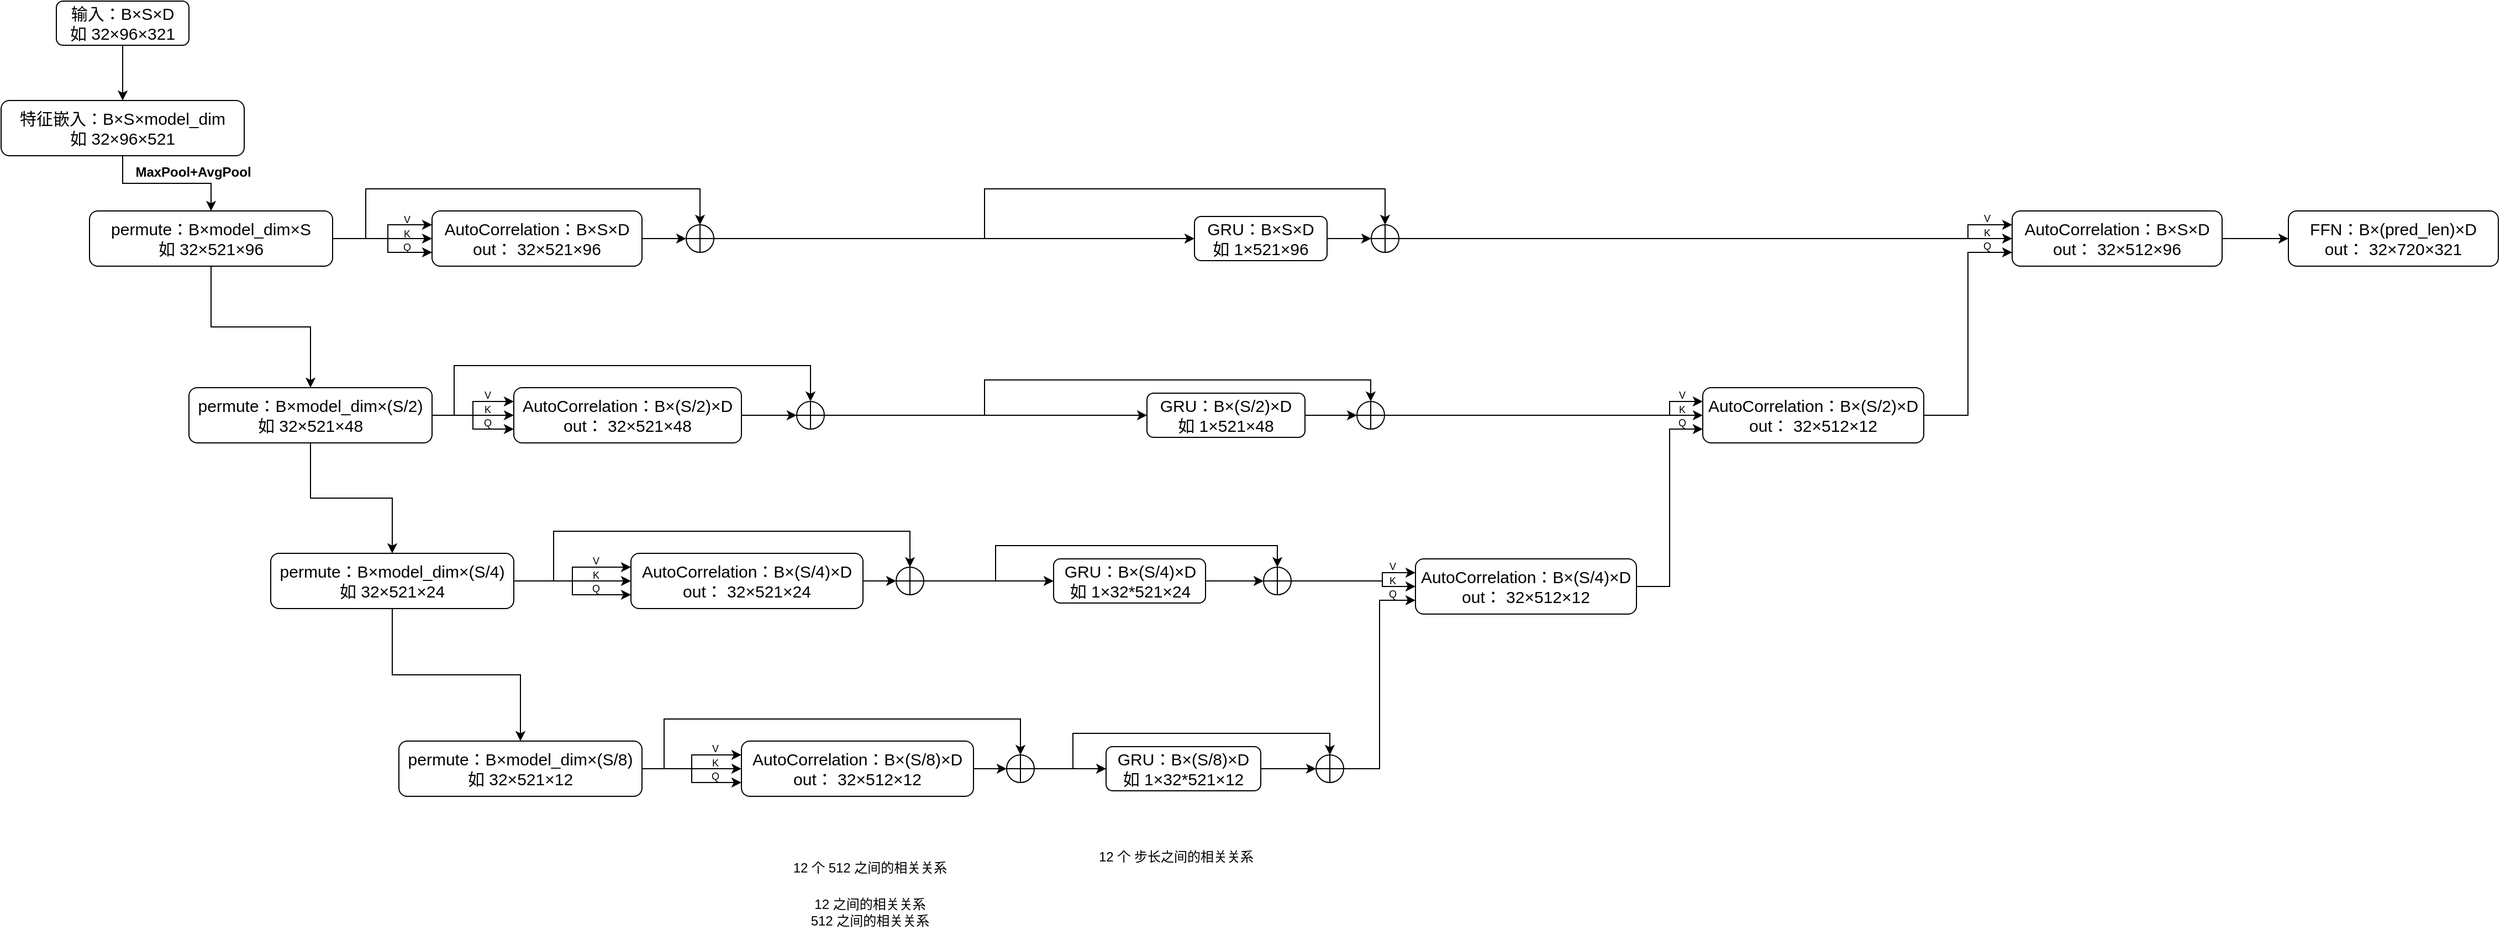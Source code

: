 <mxfile version="26.2.8" pages="2">
  <diagram name="第 1 页" id="hkFTQ6nqRGRFWogeTZOQ">
    <mxGraphModel dx="2370" dy="1630" grid="1" gridSize="10" guides="1" tooltips="1" connect="1" arrows="1" fold="1" page="1" pageScale="1" pageWidth="827" pageHeight="1169" math="0" shadow="0">
      <root>
        <mxCell id="0" />
        <mxCell id="1" parent="0" />
        <mxCell id="Gw7uP9N_sIeIxdFlUJaT-1" style="edgeStyle=orthogonalEdgeStyle;rounded=0;orthogonalLoop=1;jettySize=auto;html=1;exitX=0.5;exitY=1;exitDx=0;exitDy=0;entryX=0.5;entryY=0;entryDx=0;entryDy=0;fontFamily=Helvetica;fontSize=12;fontColor=default;" edge="1" parent="1" source="Gw7uP9N_sIeIxdFlUJaT-2" target="Gw7uP9N_sIeIxdFlUJaT-4">
          <mxGeometry relative="1" as="geometry" />
        </mxCell>
        <mxCell id="Gw7uP9N_sIeIxdFlUJaT-2" value="&lt;font style=&quot;font-size: 15px;&quot;&gt;输入：B×S×D&lt;/font&gt;&lt;div&gt;&lt;font style=&quot;font-size: 15px;&quot;&gt;如 32×96×321&lt;/font&gt;&lt;/div&gt;" style="rounded=1;whiteSpace=wrap;html=1;" vertex="1" parent="1">
          <mxGeometry x="230" y="290" width="120" height="40" as="geometry" />
        </mxCell>
        <mxCell id="Gw7uP9N_sIeIxdFlUJaT-3" style="edgeStyle=orthogonalEdgeStyle;rounded=0;orthogonalLoop=1;jettySize=auto;html=1;exitX=0.5;exitY=1;exitDx=0;exitDy=0;entryX=0.5;entryY=0;entryDx=0;entryDy=0;fontFamily=Helvetica;fontSize=12;fontColor=default;" edge="1" parent="1" source="Gw7uP9N_sIeIxdFlUJaT-4" target="Gw7uP9N_sIeIxdFlUJaT-10">
          <mxGeometry relative="1" as="geometry" />
        </mxCell>
        <mxCell id="Gw7uP9N_sIeIxdFlUJaT-4" value="&lt;font style=&quot;font-size: 15px;&quot;&gt;特征嵌入：B×S×model_dim&lt;/font&gt;&lt;div&gt;&lt;font style=&quot;font-size: 15px;&quot;&gt;如 32×96×521&lt;/font&gt;&lt;/div&gt;" style="rounded=1;whiteSpace=wrap;html=1;" vertex="1" parent="1">
          <mxGeometry x="180" y="380" width="220" height="50" as="geometry" />
        </mxCell>
        <mxCell id="Gw7uP9N_sIeIxdFlUJaT-5" style="edgeStyle=orthogonalEdgeStyle;rounded=0;orthogonalLoop=1;jettySize=auto;html=1;exitX=0.5;exitY=1;exitDx=0;exitDy=0;entryX=0.5;entryY=0;entryDx=0;entryDy=0;fontFamily=Helvetica;fontSize=12;fontColor=default;" edge="1" parent="1" source="Gw7uP9N_sIeIxdFlUJaT-10" target="Gw7uP9N_sIeIxdFlUJaT-14">
          <mxGeometry relative="1" as="geometry" />
        </mxCell>
        <mxCell id="Gw7uP9N_sIeIxdFlUJaT-6" style="edgeStyle=orthogonalEdgeStyle;rounded=0;orthogonalLoop=1;jettySize=auto;html=1;exitX=1;exitY=0.5;exitDx=0;exitDy=0;entryX=0;entryY=0.5;entryDx=0;entryDy=0;fontFamily=Helvetica;fontSize=12;fontColor=default;" edge="1" parent="1" source="Gw7uP9N_sIeIxdFlUJaT-10" target="Gw7uP9N_sIeIxdFlUJaT-19">
          <mxGeometry relative="1" as="geometry" />
        </mxCell>
        <mxCell id="Gw7uP9N_sIeIxdFlUJaT-7" style="edgeStyle=orthogonalEdgeStyle;rounded=0;orthogonalLoop=1;jettySize=auto;html=1;exitX=1;exitY=0.5;exitDx=0;exitDy=0;entryX=0;entryY=0.25;entryDx=0;entryDy=0;fontFamily=Helvetica;fontSize=12;fontColor=default;movable=0;resizable=0;rotatable=0;deletable=0;editable=0;locked=1;connectable=0;" edge="1" parent="1" source="Gw7uP9N_sIeIxdFlUJaT-10" target="Gw7uP9N_sIeIxdFlUJaT-19">
          <mxGeometry relative="1" as="geometry">
            <Array as="points">
              <mxPoint x="530" y="505" />
              <mxPoint x="530" y="493" />
            </Array>
          </mxGeometry>
        </mxCell>
        <mxCell id="Gw7uP9N_sIeIxdFlUJaT-8" style="edgeStyle=orthogonalEdgeStyle;rounded=0;orthogonalLoop=1;jettySize=auto;html=1;exitX=1;exitY=0.5;exitDx=0;exitDy=0;entryX=0;entryY=0.75;entryDx=0;entryDy=0;fontFamily=Helvetica;fontSize=12;fontColor=default;movable=0;resizable=0;rotatable=0;deletable=0;editable=0;locked=1;connectable=0;" edge="1" parent="1" source="Gw7uP9N_sIeIxdFlUJaT-10" target="Gw7uP9N_sIeIxdFlUJaT-19">
          <mxGeometry relative="1" as="geometry">
            <Array as="points">
              <mxPoint x="530" y="505" />
              <mxPoint x="530" y="517" />
            </Array>
          </mxGeometry>
        </mxCell>
        <mxCell id="Gw7uP9N_sIeIxdFlUJaT-9" style="edgeStyle=orthogonalEdgeStyle;rounded=0;orthogonalLoop=1;jettySize=auto;html=1;exitX=1;exitY=0.5;exitDx=0;exitDy=0;entryX=0.5;entryY=0;entryDx=0;entryDy=0;fontFamily=Helvetica;fontSize=12;fontColor=default;" edge="1" parent="1" source="Gw7uP9N_sIeIxdFlUJaT-10" target="Gw7uP9N_sIeIxdFlUJaT-22">
          <mxGeometry relative="1" as="geometry">
            <Array as="points">
              <mxPoint x="510" y="505" />
              <mxPoint x="510" y="460" />
              <mxPoint x="813" y="460" />
            </Array>
          </mxGeometry>
        </mxCell>
        <mxCell id="Gw7uP9N_sIeIxdFlUJaT-10" value="&lt;font style=&quot;font-size: 15px;&quot;&gt;permute：B×model_dim&lt;/font&gt;&lt;span style=&quot;font-size: 15px;&quot;&gt;×S&lt;/span&gt;&lt;div&gt;&lt;font style=&quot;font-size: 15px;&quot;&gt;如 32×521×96&lt;/font&gt;&lt;/div&gt;" style="rounded=1;whiteSpace=wrap;html=1;" vertex="1" parent="1">
          <mxGeometry x="260" y="480" width="220" height="50" as="geometry" />
        </mxCell>
        <mxCell id="Gw7uP9N_sIeIxdFlUJaT-11" style="edgeStyle=orthogonalEdgeStyle;rounded=0;orthogonalLoop=1;jettySize=auto;html=1;exitX=0.5;exitY=1;exitDx=0;exitDy=0;fontFamily=Helvetica;fontSize=12;fontColor=default;" edge="1" parent="1" source="Gw7uP9N_sIeIxdFlUJaT-14" target="Gw7uP9N_sIeIxdFlUJaT-16">
          <mxGeometry relative="1" as="geometry" />
        </mxCell>
        <mxCell id="Gw7uP9N_sIeIxdFlUJaT-12" style="edgeStyle=orthogonalEdgeStyle;rounded=0;orthogonalLoop=1;jettySize=auto;html=1;exitX=1;exitY=0.5;exitDx=0;exitDy=0;entryX=0;entryY=0.5;entryDx=0;entryDy=0;fontFamily=Helvetica;fontSize=12;fontColor=default;" edge="1" parent="1" source="Gw7uP9N_sIeIxdFlUJaT-14" target="Gw7uP9N_sIeIxdFlUJaT-28">
          <mxGeometry relative="1" as="geometry" />
        </mxCell>
        <mxCell id="Gw7uP9N_sIeIxdFlUJaT-13" style="edgeStyle=orthogonalEdgeStyle;rounded=0;orthogonalLoop=1;jettySize=auto;html=1;exitX=1;exitY=0.5;exitDx=0;exitDy=0;entryX=0.5;entryY=0;entryDx=0;entryDy=0;fontFamily=Helvetica;fontSize=12;fontColor=default;" edge="1" parent="1" source="Gw7uP9N_sIeIxdFlUJaT-14" target="Gw7uP9N_sIeIxdFlUJaT-30">
          <mxGeometry relative="1" as="geometry">
            <Array as="points">
              <mxPoint x="590" y="665" />
              <mxPoint x="590" y="620" />
              <mxPoint x="913" y="620" />
            </Array>
          </mxGeometry>
        </mxCell>
        <mxCell id="Gw7uP9N_sIeIxdFlUJaT-45" style="edgeStyle=orthogonalEdgeStyle;rounded=0;orthogonalLoop=1;jettySize=auto;html=1;exitX=1;exitY=0.5;exitDx=0;exitDy=0;entryX=0;entryY=0.25;entryDx=0;entryDy=0;fontFamily=Helvetica;fontSize=12;fontColor=default;" edge="1" parent="1" source="Gw7uP9N_sIeIxdFlUJaT-14" target="Gw7uP9N_sIeIxdFlUJaT-28">
          <mxGeometry relative="1" as="geometry" />
        </mxCell>
        <mxCell id="Gw7uP9N_sIeIxdFlUJaT-46" style="edgeStyle=orthogonalEdgeStyle;rounded=0;orthogonalLoop=1;jettySize=auto;html=1;exitX=1;exitY=0.5;exitDx=0;exitDy=0;entryX=0;entryY=0.75;entryDx=0;entryDy=0;fontFamily=Helvetica;fontSize=12;fontColor=default;" edge="1" parent="1" source="Gw7uP9N_sIeIxdFlUJaT-14" target="Gw7uP9N_sIeIxdFlUJaT-28">
          <mxGeometry relative="1" as="geometry" />
        </mxCell>
        <mxCell id="Gw7uP9N_sIeIxdFlUJaT-14" value="&lt;font style=&quot;font-size: 15px;&quot;&gt;permute：B×model_dim&lt;/font&gt;&lt;span style=&quot;font-size: 15px;&quot;&gt;×(S/2)&lt;/span&gt;&lt;div&gt;&lt;font style=&quot;font-size: 15px;&quot;&gt;如 32×521×48&lt;/font&gt;&lt;/div&gt;" style="rounded=1;whiteSpace=wrap;html=1;" vertex="1" parent="1">
          <mxGeometry x="350" y="640" width="220" height="50" as="geometry" />
        </mxCell>
        <mxCell id="Gw7uP9N_sIeIxdFlUJaT-15" style="edgeStyle=orthogonalEdgeStyle;rounded=0;orthogonalLoop=1;jettySize=auto;html=1;exitX=0.5;exitY=1;exitDx=0;exitDy=0;entryX=0.5;entryY=0;entryDx=0;entryDy=0;fontFamily=Helvetica;fontSize=12;fontColor=default;" edge="1" parent="1" source="Gw7uP9N_sIeIxdFlUJaT-16" target="Gw7uP9N_sIeIxdFlUJaT-17">
          <mxGeometry relative="1" as="geometry" />
        </mxCell>
        <mxCell id="Gw7uP9N_sIeIxdFlUJaT-57" style="edgeStyle=orthogonalEdgeStyle;rounded=0;orthogonalLoop=1;jettySize=auto;html=1;exitX=1;exitY=0.5;exitDx=0;exitDy=0;fontFamily=Helvetica;fontSize=12;fontColor=default;" edge="1" parent="1" source="Gw7uP9N_sIeIxdFlUJaT-16" target="Gw7uP9N_sIeIxdFlUJaT-49">
          <mxGeometry relative="1" as="geometry" />
        </mxCell>
        <mxCell id="Gw7uP9N_sIeIxdFlUJaT-58" style="edgeStyle=orthogonalEdgeStyle;rounded=0;orthogonalLoop=1;jettySize=auto;html=1;exitX=1;exitY=0.5;exitDx=0;exitDy=0;entryX=0.5;entryY=0;entryDx=0;entryDy=0;fontFamily=Helvetica;fontSize=12;fontColor=default;" edge="1" parent="1" source="Gw7uP9N_sIeIxdFlUJaT-16" target="Gw7uP9N_sIeIxdFlUJaT-52">
          <mxGeometry relative="1" as="geometry">
            <Array as="points">
              <mxPoint x="680" y="815" />
              <mxPoint x="680" y="770" />
              <mxPoint x="1003" y="770" />
            </Array>
          </mxGeometry>
        </mxCell>
        <mxCell id="Gw7uP9N_sIeIxdFlUJaT-59" style="edgeStyle=orthogonalEdgeStyle;rounded=0;orthogonalLoop=1;jettySize=auto;html=1;exitX=1;exitY=0.5;exitDx=0;exitDy=0;entryX=0;entryY=0.25;entryDx=0;entryDy=0;fontFamily=Helvetica;fontSize=12;fontColor=default;" edge="1" parent="1" source="Gw7uP9N_sIeIxdFlUJaT-16" target="Gw7uP9N_sIeIxdFlUJaT-49">
          <mxGeometry relative="1" as="geometry" />
        </mxCell>
        <mxCell id="Gw7uP9N_sIeIxdFlUJaT-60" style="edgeStyle=orthogonalEdgeStyle;rounded=0;orthogonalLoop=1;jettySize=auto;html=1;exitX=1;exitY=0.5;exitDx=0;exitDy=0;entryX=0;entryY=0.75;entryDx=0;entryDy=0;fontFamily=Helvetica;fontSize=12;fontColor=default;" edge="1" parent="1" source="Gw7uP9N_sIeIxdFlUJaT-16" target="Gw7uP9N_sIeIxdFlUJaT-49">
          <mxGeometry relative="1" as="geometry" />
        </mxCell>
        <mxCell id="Gw7uP9N_sIeIxdFlUJaT-16" value="&lt;font style=&quot;font-size: 15px;&quot;&gt;permute：B×model_dim&lt;/font&gt;&lt;span style=&quot;font-size: 15px;&quot;&gt;×(S/4)&lt;/span&gt;&lt;div&gt;&lt;font style=&quot;font-size: 15px;&quot;&gt;如 32×521×24&lt;/font&gt;&lt;/div&gt;" style="rounded=1;whiteSpace=wrap;html=1;" vertex="1" parent="1">
          <mxGeometry x="424" y="790" width="220" height="50" as="geometry" />
        </mxCell>
        <mxCell id="Gw7uP9N_sIeIxdFlUJaT-70" style="edgeStyle=orthogonalEdgeStyle;rounded=0;orthogonalLoop=1;jettySize=auto;html=1;exitX=1;exitY=0.5;exitDx=0;exitDy=0;entryX=0;entryY=0.5;entryDx=0;entryDy=0;fontFamily=Helvetica;fontSize=12;fontColor=default;" edge="1" parent="1" source="Gw7uP9N_sIeIxdFlUJaT-17" target="Gw7uP9N_sIeIxdFlUJaT-62">
          <mxGeometry relative="1" as="geometry" />
        </mxCell>
        <mxCell id="Gw7uP9N_sIeIxdFlUJaT-71" style="edgeStyle=orthogonalEdgeStyle;rounded=0;orthogonalLoop=1;jettySize=auto;html=1;exitX=1;exitY=0.5;exitDx=0;exitDy=0;entryX=0.5;entryY=0;entryDx=0;entryDy=0;fontFamily=Helvetica;fontSize=12;fontColor=default;" edge="1" parent="1" source="Gw7uP9N_sIeIxdFlUJaT-17" target="Gw7uP9N_sIeIxdFlUJaT-65">
          <mxGeometry relative="1" as="geometry">
            <Array as="points">
              <mxPoint x="780" y="985" />
              <mxPoint x="780" y="940" />
              <mxPoint x="1103" y="940" />
            </Array>
          </mxGeometry>
        </mxCell>
        <mxCell id="Gw7uP9N_sIeIxdFlUJaT-72" style="edgeStyle=orthogonalEdgeStyle;rounded=0;orthogonalLoop=1;jettySize=auto;html=1;exitX=1;exitY=0.5;exitDx=0;exitDy=0;entryX=0;entryY=0.25;entryDx=0;entryDy=0;fontFamily=Helvetica;fontSize=12;fontColor=default;" edge="1" parent="1" source="Gw7uP9N_sIeIxdFlUJaT-17" target="Gw7uP9N_sIeIxdFlUJaT-62">
          <mxGeometry relative="1" as="geometry" />
        </mxCell>
        <mxCell id="Gw7uP9N_sIeIxdFlUJaT-73" style="edgeStyle=orthogonalEdgeStyle;rounded=0;orthogonalLoop=1;jettySize=auto;html=1;exitX=1;exitY=0.5;exitDx=0;exitDy=0;entryX=0;entryY=0.75;entryDx=0;entryDy=0;fontFamily=Helvetica;fontSize=12;fontColor=default;" edge="1" parent="1" source="Gw7uP9N_sIeIxdFlUJaT-17" target="Gw7uP9N_sIeIxdFlUJaT-62">
          <mxGeometry relative="1" as="geometry" />
        </mxCell>
        <mxCell id="Gw7uP9N_sIeIxdFlUJaT-17" value="&lt;font style=&quot;font-size: 15px;&quot;&gt;permute：B×model_dim&lt;/font&gt;&lt;span style=&quot;font-size: 15px;&quot;&gt;×(S/8)&lt;/span&gt;&lt;div&gt;&lt;font style=&quot;font-size: 15px;&quot;&gt;如 32×521×12&lt;/font&gt;&lt;/div&gt;" style="rounded=1;whiteSpace=wrap;html=1;" vertex="1" parent="1">
          <mxGeometry x="540" y="960" width="220" height="50" as="geometry" />
        </mxCell>
        <mxCell id="Gw7uP9N_sIeIxdFlUJaT-27" style="edgeStyle=orthogonalEdgeStyle;rounded=0;orthogonalLoop=1;jettySize=auto;html=1;exitX=1;exitY=0.5;exitDx=0;exitDy=0;entryX=0;entryY=0.5;entryDx=0;entryDy=0;fontFamily=Helvetica;fontSize=12;fontColor=default;" edge="1" parent="1" source="Gw7uP9N_sIeIxdFlUJaT-28" target="Gw7uP9N_sIeIxdFlUJaT-30">
          <mxGeometry relative="1" as="geometry" />
        </mxCell>
        <mxCell id="Gw7uP9N_sIeIxdFlUJaT-28" value="&lt;font style=&quot;font-size: 15px;&quot;&gt;AutoCorrelation：B×(S/2)×D&lt;/font&gt;&lt;div&gt;&lt;font style=&quot;font-size: 15px;&quot;&gt;out： 32×521×48&lt;/font&gt;&lt;/div&gt;" style="rounded=1;whiteSpace=wrap;html=1;" vertex="1" parent="1">
          <mxGeometry x="644" y="640" width="206" height="50" as="geometry" />
        </mxCell>
        <mxCell id="Gw7uP9N_sIeIxdFlUJaT-29" style="edgeStyle=orthogonalEdgeStyle;rounded=0;orthogonalLoop=1;jettySize=auto;html=1;exitX=1;exitY=0.5;exitDx=0;exitDy=0;entryX=0;entryY=0.5;entryDx=0;entryDy=0;fontFamily=Helvetica;fontSize=12;fontColor=default;" edge="1" parent="1" source="Gw7uP9N_sIeIxdFlUJaT-30" target="Gw7uP9N_sIeIxdFlUJaT-32">
          <mxGeometry relative="1" as="geometry" />
        </mxCell>
        <mxCell id="Gw7uP9N_sIeIxdFlUJaT-35" style="edgeStyle=orthogonalEdgeStyle;rounded=0;orthogonalLoop=1;jettySize=auto;html=1;exitX=1;exitY=0.5;exitDx=0;exitDy=0;entryX=0.5;entryY=0;entryDx=0;entryDy=0;fontFamily=Helvetica;fontSize=12;fontColor=default;" edge="1" parent="1" source="Gw7uP9N_sIeIxdFlUJaT-30" target="Gw7uP9N_sIeIxdFlUJaT-34">
          <mxGeometry relative="1" as="geometry">
            <Array as="points">
              <mxPoint x="1070" y="665" />
              <mxPoint x="1070" y="633" />
              <mxPoint x="1420" y="633" />
            </Array>
          </mxGeometry>
        </mxCell>
        <mxCell id="Gw7uP9N_sIeIxdFlUJaT-30" value="" style="shape=orEllipse;perimeter=ellipsePerimeter;whiteSpace=wrap;html=1;backgroundOutline=1;rounded=1;strokeColor=default;align=center;verticalAlign=middle;fontFamily=Helvetica;fontSize=12;fontColor=default;fillColor=default;" vertex="1" parent="1">
          <mxGeometry x="900" y="652.5" width="25" height="25" as="geometry" />
        </mxCell>
        <mxCell id="Gw7uP9N_sIeIxdFlUJaT-31" style="edgeStyle=orthogonalEdgeStyle;rounded=0;orthogonalLoop=1;jettySize=auto;html=1;exitX=1;exitY=0.5;exitDx=0;exitDy=0;entryX=0;entryY=0.5;entryDx=0;entryDy=0;fontFamily=Helvetica;fontSize=12;fontColor=default;" edge="1" parent="1" source="Gw7uP9N_sIeIxdFlUJaT-32" target="Gw7uP9N_sIeIxdFlUJaT-34">
          <mxGeometry relative="1" as="geometry" />
        </mxCell>
        <mxCell id="Gw7uP9N_sIeIxdFlUJaT-32" value="&lt;font style=&quot;font-size: 15px;&quot;&gt;GRU：B×(S/2)×D&lt;/font&gt;&lt;div&gt;&lt;font style=&quot;font-size: 15px;&quot;&gt;如 1×521×48&lt;/font&gt;&lt;/div&gt;" style="rounded=1;whiteSpace=wrap;html=1;" vertex="1" parent="1">
          <mxGeometry x="1217" y="645" width="143" height="40" as="geometry" />
        </mxCell>
        <mxCell id="Gw7uP9N_sIeIxdFlUJaT-33" style="edgeStyle=orthogonalEdgeStyle;rounded=0;orthogonalLoop=1;jettySize=auto;html=1;exitX=1;exitY=0.5;exitDx=0;exitDy=0;fontFamily=Helvetica;fontSize=12;fontColor=default;" edge="1" parent="1" source="Gw7uP9N_sIeIxdFlUJaT-34" target="Gw7uP9N_sIeIxdFlUJaT-102">
          <mxGeometry relative="1" as="geometry">
            <mxPoint x="1260" y="665.353" as="targetPoint" />
          </mxGeometry>
        </mxCell>
        <mxCell id="Gw7uP9N_sIeIxdFlUJaT-104" style="edgeStyle=orthogonalEdgeStyle;rounded=0;orthogonalLoop=1;jettySize=auto;html=1;exitX=1;exitY=0.5;exitDx=0;exitDy=0;entryX=0;entryY=0.25;entryDx=0;entryDy=0;fontFamily=Helvetica;fontSize=12;fontColor=default;" edge="1" parent="1" source="Gw7uP9N_sIeIxdFlUJaT-34" target="Gw7uP9N_sIeIxdFlUJaT-102">
          <mxGeometry relative="1" as="geometry">
            <Array as="points">
              <mxPoint x="1690" y="665" />
              <mxPoint x="1690" y="653" />
            </Array>
          </mxGeometry>
        </mxCell>
        <mxCell id="Gw7uP9N_sIeIxdFlUJaT-34" value="" style="shape=orEllipse;perimeter=ellipsePerimeter;whiteSpace=wrap;html=1;backgroundOutline=1;rounded=1;strokeColor=default;align=center;verticalAlign=middle;fontFamily=Helvetica;fontSize=12;fontColor=default;fillColor=default;" vertex="1" parent="1">
          <mxGeometry x="1407" y="652.5" width="25" height="25" as="geometry" />
        </mxCell>
        <mxCell id="Gw7uP9N_sIeIxdFlUJaT-48" style="edgeStyle=orthogonalEdgeStyle;rounded=0;orthogonalLoop=1;jettySize=auto;html=1;exitX=1;exitY=0.5;exitDx=0;exitDy=0;entryX=0;entryY=0.5;entryDx=0;entryDy=0;fontFamily=Helvetica;fontSize=12;fontColor=default;" edge="1" parent="1" source="Gw7uP9N_sIeIxdFlUJaT-49" target="Gw7uP9N_sIeIxdFlUJaT-52">
          <mxGeometry relative="1" as="geometry" />
        </mxCell>
        <mxCell id="Gw7uP9N_sIeIxdFlUJaT-49" value="&lt;font style=&quot;font-size: 15px;&quot;&gt;AutoCorrelation：B×(S/4)×D&lt;/font&gt;&lt;div&gt;&lt;font style=&quot;font-size: 15px;&quot;&gt;out： 32×521×24&lt;/font&gt;&lt;/div&gt;" style="rounded=1;whiteSpace=wrap;html=1;" vertex="1" parent="1">
          <mxGeometry x="750" y="790" width="210" height="50" as="geometry" />
        </mxCell>
        <mxCell id="Gw7uP9N_sIeIxdFlUJaT-50" style="edgeStyle=orthogonalEdgeStyle;rounded=0;orthogonalLoop=1;jettySize=auto;html=1;exitX=1;exitY=0.5;exitDx=0;exitDy=0;entryX=0;entryY=0.5;entryDx=0;entryDy=0;fontFamily=Helvetica;fontSize=12;fontColor=default;" edge="1" parent="1" source="Gw7uP9N_sIeIxdFlUJaT-52" target="Gw7uP9N_sIeIxdFlUJaT-54">
          <mxGeometry relative="1" as="geometry" />
        </mxCell>
        <mxCell id="Gw7uP9N_sIeIxdFlUJaT-51" style="edgeStyle=orthogonalEdgeStyle;rounded=0;orthogonalLoop=1;jettySize=auto;html=1;exitX=1;exitY=0.5;exitDx=0;exitDy=0;entryX=0.5;entryY=0;entryDx=0;entryDy=0;fontFamily=Helvetica;fontSize=12;fontColor=default;" edge="1" parent="1" source="Gw7uP9N_sIeIxdFlUJaT-52" target="Gw7uP9N_sIeIxdFlUJaT-56">
          <mxGeometry relative="1" as="geometry">
            <Array as="points">
              <mxPoint x="1080" y="815" />
              <mxPoint x="1080" y="783" />
              <mxPoint x="1335" y="783" />
            </Array>
          </mxGeometry>
        </mxCell>
        <mxCell id="Gw7uP9N_sIeIxdFlUJaT-52" value="" style="shape=orEllipse;perimeter=ellipsePerimeter;whiteSpace=wrap;html=1;backgroundOutline=1;rounded=1;strokeColor=default;align=center;verticalAlign=middle;fontFamily=Helvetica;fontSize=12;fontColor=default;fillColor=default;" vertex="1" parent="1">
          <mxGeometry x="990" y="802.5" width="25" height="25" as="geometry" />
        </mxCell>
        <mxCell id="Gw7uP9N_sIeIxdFlUJaT-53" style="edgeStyle=orthogonalEdgeStyle;rounded=0;orthogonalLoop=1;jettySize=auto;html=1;exitX=1;exitY=0.5;exitDx=0;exitDy=0;entryX=0;entryY=0.5;entryDx=0;entryDy=0;fontFamily=Helvetica;fontSize=12;fontColor=default;" edge="1" parent="1" source="Gw7uP9N_sIeIxdFlUJaT-54" target="Gw7uP9N_sIeIxdFlUJaT-56">
          <mxGeometry relative="1" as="geometry" />
        </mxCell>
        <mxCell id="Gw7uP9N_sIeIxdFlUJaT-54" value="&lt;font style=&quot;font-size: 15px;&quot;&gt;GRU：B×(S/4)×D&lt;/font&gt;&lt;div&gt;&lt;font style=&quot;font-size: 15px;&quot;&gt;如 1×32*521×24&lt;/font&gt;&lt;/div&gt;" style="rounded=1;whiteSpace=wrap;html=1;" vertex="1" parent="1">
          <mxGeometry x="1132.5" y="795" width="137.5" height="40" as="geometry" />
        </mxCell>
        <mxCell id="Gw7uP9N_sIeIxdFlUJaT-55" style="edgeStyle=orthogonalEdgeStyle;rounded=0;orthogonalLoop=1;jettySize=auto;html=1;exitX=1;exitY=0.5;exitDx=0;exitDy=0;fontFamily=Helvetica;fontSize=12;fontColor=default;" edge="1" parent="1" source="Gw7uP9N_sIeIxdFlUJaT-56" target="Gw7uP9N_sIeIxdFlUJaT-78">
          <mxGeometry relative="1" as="geometry">
            <mxPoint x="1350" y="815.353" as="targetPoint" />
            <Array as="points">
              <mxPoint x="1430" y="815" />
              <mxPoint x="1430" y="820" />
            </Array>
          </mxGeometry>
        </mxCell>
        <mxCell id="Gw7uP9N_sIeIxdFlUJaT-79" style="edgeStyle=orthogonalEdgeStyle;rounded=0;orthogonalLoop=1;jettySize=auto;html=1;exitX=1;exitY=0.5;exitDx=0;exitDy=0;fontFamily=Helvetica;fontSize=12;fontColor=default;entryX=0;entryY=0.25;entryDx=0;entryDy=0;" edge="1" parent="1" source="Gw7uP9N_sIeIxdFlUJaT-56" target="Gw7uP9N_sIeIxdFlUJaT-78">
          <mxGeometry relative="1" as="geometry">
            <mxPoint x="1370" y="800" as="targetPoint" />
            <Array as="points">
              <mxPoint x="1430" y="815" />
              <mxPoint x="1430" y="808" />
            </Array>
          </mxGeometry>
        </mxCell>
        <mxCell id="Gw7uP9N_sIeIxdFlUJaT-56" value="" style="shape=orEllipse;perimeter=ellipsePerimeter;whiteSpace=wrap;html=1;backgroundOutline=1;rounded=1;strokeColor=default;align=center;verticalAlign=middle;fontFamily=Helvetica;fontSize=12;fontColor=default;fillColor=default;" vertex="1" parent="1">
          <mxGeometry x="1322.5" y="802.5" width="25" height="25" as="geometry" />
        </mxCell>
        <mxCell id="Gw7uP9N_sIeIxdFlUJaT-61" style="edgeStyle=orthogonalEdgeStyle;rounded=0;orthogonalLoop=1;jettySize=auto;html=1;exitX=1;exitY=0.5;exitDx=0;exitDy=0;entryX=0;entryY=0.5;entryDx=0;entryDy=0;fontFamily=Helvetica;fontSize=12;fontColor=default;" edge="1" parent="1" source="Gw7uP9N_sIeIxdFlUJaT-62" target="Gw7uP9N_sIeIxdFlUJaT-65">
          <mxGeometry relative="1" as="geometry" />
        </mxCell>
        <mxCell id="Gw7uP9N_sIeIxdFlUJaT-62" value="&lt;font style=&quot;font-size: 15px;&quot;&gt;AutoCorrelation：B×(S/8)×D&lt;/font&gt;&lt;div&gt;&lt;font style=&quot;font-size: 15px;&quot;&gt;out： 32×512×12&lt;/font&gt;&lt;/div&gt;" style="rounded=1;whiteSpace=wrap;html=1;" vertex="1" parent="1">
          <mxGeometry x="850" y="960" width="210" height="50" as="geometry" />
        </mxCell>
        <mxCell id="Gw7uP9N_sIeIxdFlUJaT-63" style="edgeStyle=orthogonalEdgeStyle;rounded=0;orthogonalLoop=1;jettySize=auto;html=1;exitX=1;exitY=0.5;exitDx=0;exitDy=0;entryX=0;entryY=0.5;entryDx=0;entryDy=0;fontFamily=Helvetica;fontSize=12;fontColor=default;" edge="1" parent="1" source="Gw7uP9N_sIeIxdFlUJaT-65" target="Gw7uP9N_sIeIxdFlUJaT-67">
          <mxGeometry relative="1" as="geometry" />
        </mxCell>
        <mxCell id="Gw7uP9N_sIeIxdFlUJaT-64" style="edgeStyle=orthogonalEdgeStyle;rounded=0;orthogonalLoop=1;jettySize=auto;html=1;exitX=1;exitY=0.5;exitDx=0;exitDy=0;entryX=0.5;entryY=0;entryDx=0;entryDy=0;fontFamily=Helvetica;fontSize=12;fontColor=default;" edge="1" parent="1" source="Gw7uP9N_sIeIxdFlUJaT-65" target="Gw7uP9N_sIeIxdFlUJaT-69">
          <mxGeometry relative="1" as="geometry">
            <Array as="points">
              <mxPoint x="1150" y="985" />
              <mxPoint x="1150" y="953" />
              <mxPoint x="1383" y="953" />
            </Array>
          </mxGeometry>
        </mxCell>
        <mxCell id="Gw7uP9N_sIeIxdFlUJaT-65" value="" style="shape=orEllipse;perimeter=ellipsePerimeter;whiteSpace=wrap;html=1;backgroundOutline=1;rounded=1;strokeColor=default;align=center;verticalAlign=middle;fontFamily=Helvetica;fontSize=12;fontColor=default;fillColor=default;" vertex="1" parent="1">
          <mxGeometry x="1090" y="972.5" width="25" height="25" as="geometry" />
        </mxCell>
        <mxCell id="Gw7uP9N_sIeIxdFlUJaT-66" style="edgeStyle=orthogonalEdgeStyle;rounded=0;orthogonalLoop=1;jettySize=auto;html=1;exitX=1;exitY=0.5;exitDx=0;exitDy=0;entryX=0;entryY=0.5;entryDx=0;entryDy=0;fontFamily=Helvetica;fontSize=12;fontColor=default;" edge="1" parent="1" source="Gw7uP9N_sIeIxdFlUJaT-67" target="Gw7uP9N_sIeIxdFlUJaT-69">
          <mxGeometry relative="1" as="geometry" />
        </mxCell>
        <mxCell id="Gw7uP9N_sIeIxdFlUJaT-67" value="&lt;font style=&quot;font-size: 15px;&quot;&gt;GRU：B×(S/8)×D&lt;/font&gt;&lt;div&gt;&lt;font style=&quot;font-size: 15px;&quot;&gt;如 1×32*521×12&lt;/font&gt;&lt;/div&gt;" style="rounded=1;whiteSpace=wrap;html=1;" vertex="1" parent="1">
          <mxGeometry x="1180" y="965" width="140" height="40" as="geometry" />
        </mxCell>
        <mxCell id="Gw7uP9N_sIeIxdFlUJaT-68" style="edgeStyle=orthogonalEdgeStyle;rounded=0;orthogonalLoop=1;jettySize=auto;html=1;exitX=1;exitY=0.5;exitDx=0;exitDy=0;fontFamily=Helvetica;fontSize=12;fontColor=default;entryX=0;entryY=0.75;entryDx=0;entryDy=0;" edge="1" parent="1" source="Gw7uP9N_sIeIxdFlUJaT-69" target="Gw7uP9N_sIeIxdFlUJaT-78">
          <mxGeometry relative="1" as="geometry">
            <mxPoint x="1450" y="985.353" as="targetPoint" />
          </mxGeometry>
        </mxCell>
        <mxCell id="Gw7uP9N_sIeIxdFlUJaT-69" value="" style="shape=orEllipse;perimeter=ellipsePerimeter;whiteSpace=wrap;html=1;backgroundOutline=1;rounded=1;strokeColor=default;align=center;verticalAlign=middle;fontFamily=Helvetica;fontSize=12;fontColor=default;fillColor=default;" vertex="1" parent="1">
          <mxGeometry x="1370" y="972.5" width="25" height="25" as="geometry" />
        </mxCell>
        <mxCell id="Gw7uP9N_sIeIxdFlUJaT-75" value="12 个 512 之间的相关关系" style="text;html=1;align=center;verticalAlign=middle;whiteSpace=wrap;rounded=0;fontFamily=Helvetica;fontSize=12;fontColor=default;" vertex="1" parent="1">
          <mxGeometry x="883" y="1050" width="167" height="50" as="geometry" />
        </mxCell>
        <mxCell id="Gw7uP9N_sIeIxdFlUJaT-76" value="12 个 步长之间的相关关系" style="text;html=1;align=center;verticalAlign=middle;whiteSpace=wrap;rounded=0;fontFamily=Helvetica;fontSize=12;fontColor=default;" vertex="1" parent="1">
          <mxGeometry x="1160" y="1040" width="167" height="50" as="geometry" />
        </mxCell>
        <mxCell id="Gw7uP9N_sIeIxdFlUJaT-77" value="12 之间的相关关系&lt;div&gt;512 之间的相关关系&lt;/div&gt;" style="text;html=1;align=center;verticalAlign=middle;whiteSpace=wrap;rounded=0;fontFamily=Helvetica;fontSize=12;fontColor=default;" vertex="1" parent="1">
          <mxGeometry x="883" y="1090" width="167" height="50" as="geometry" />
        </mxCell>
        <mxCell id="Gw7uP9N_sIeIxdFlUJaT-103" style="edgeStyle=orthogonalEdgeStyle;rounded=0;orthogonalLoop=1;jettySize=auto;html=1;exitX=1;exitY=0.5;exitDx=0;exitDy=0;entryX=0;entryY=0.75;entryDx=0;entryDy=0;fontFamily=Helvetica;fontSize=12;fontColor=default;" edge="1" parent="1" source="Gw7uP9N_sIeIxdFlUJaT-78" target="Gw7uP9N_sIeIxdFlUJaT-102">
          <mxGeometry relative="1" as="geometry" />
        </mxCell>
        <mxCell id="Gw7uP9N_sIeIxdFlUJaT-78" value="&lt;font style=&quot;font-size: 15px;&quot;&gt;AutoCorrelation：B×(S/4)×D&lt;/font&gt;&lt;div&gt;&lt;font style=&quot;font-size: 15px;&quot;&gt;out： 32×512×12&lt;/font&gt;&lt;/div&gt;" style="rounded=1;whiteSpace=wrap;html=1;" vertex="1" parent="1">
          <mxGeometry x="1460" y="795" width="200" height="50" as="geometry" />
        </mxCell>
        <mxCell id="Gw7uP9N_sIeIxdFlUJaT-82" value="&lt;font style=&quot;font-size: 9px;&quot;&gt;V&lt;/font&gt;" style="text;html=1;align=center;verticalAlign=middle;whiteSpace=wrap;rounded=0;fontFamily=Helvetica;fontSize=12;fontColor=default;" vertex="1" parent="1">
          <mxGeometry x="612.5" y="642" width="15" height="7.5" as="geometry" />
        </mxCell>
        <mxCell id="Gw7uP9N_sIeIxdFlUJaT-85" value="&lt;font style=&quot;font-size: 9px;&quot;&gt;K&lt;/font&gt;" style="text;html=1;align=center;verticalAlign=middle;whiteSpace=wrap;rounded=0;fontFamily=Helvetica;fontSize=12;fontColor=default;" vertex="1" parent="1">
          <mxGeometry x="612.5" y="655.5" width="15" height="7.5" as="geometry" />
        </mxCell>
        <mxCell id="Gw7uP9N_sIeIxdFlUJaT-86" value="&lt;span style=&quot;font-size: 9px;&quot;&gt;Q&lt;/span&gt;" style="text;html=1;align=center;verticalAlign=middle;whiteSpace=wrap;rounded=0;fontFamily=Helvetica;fontSize=12;fontColor=default;" vertex="1" parent="1">
          <mxGeometry x="612.5" y="667" width="15" height="7.5" as="geometry" />
        </mxCell>
        <mxCell id="Gw7uP9N_sIeIxdFlUJaT-90" value="&lt;font style=&quot;font-size: 9px;&quot;&gt;V&lt;/font&gt;" style="text;html=1;align=center;verticalAlign=middle;whiteSpace=wrap;rounded=0;fontFamily=Helvetica;fontSize=12;fontColor=default;" vertex="1" parent="1">
          <mxGeometry x="711" y="792" width="15" height="7.5" as="geometry" />
        </mxCell>
        <mxCell id="Gw7uP9N_sIeIxdFlUJaT-91" value="&lt;font style=&quot;font-size: 9px;&quot;&gt;K&lt;/font&gt;" style="text;html=1;align=center;verticalAlign=middle;whiteSpace=wrap;rounded=0;fontFamily=Helvetica;fontSize=12;fontColor=default;" vertex="1" parent="1">
          <mxGeometry x="711" y="805.5" width="15" height="7.5" as="geometry" />
        </mxCell>
        <mxCell id="Gw7uP9N_sIeIxdFlUJaT-92" value="&lt;span style=&quot;font-size: 9px;&quot;&gt;Q&lt;/span&gt;" style="text;html=1;align=center;verticalAlign=middle;whiteSpace=wrap;rounded=0;fontFamily=Helvetica;fontSize=12;fontColor=default;" vertex="1" parent="1">
          <mxGeometry x="711" y="817" width="15" height="7.5" as="geometry" />
        </mxCell>
        <mxCell id="Gw7uP9N_sIeIxdFlUJaT-93" value="&lt;font style=&quot;font-size: 9px;&quot;&gt;V&lt;/font&gt;" style="text;html=1;align=center;verticalAlign=middle;whiteSpace=wrap;rounded=0;fontFamily=Helvetica;fontSize=12;fontColor=default;" vertex="1" parent="1">
          <mxGeometry x="819" y="962" width="15" height="7.5" as="geometry" />
        </mxCell>
        <mxCell id="Gw7uP9N_sIeIxdFlUJaT-94" value="&lt;font style=&quot;font-size: 9px;&quot;&gt;K&lt;/font&gt;" style="text;html=1;align=center;verticalAlign=middle;whiteSpace=wrap;rounded=0;fontFamily=Helvetica;fontSize=12;fontColor=default;" vertex="1" parent="1">
          <mxGeometry x="819" y="975.5" width="15" height="7.5" as="geometry" />
        </mxCell>
        <mxCell id="Gw7uP9N_sIeIxdFlUJaT-95" value="&lt;span style=&quot;font-size: 9px;&quot;&gt;Q&lt;/span&gt;" style="text;html=1;align=center;verticalAlign=middle;whiteSpace=wrap;rounded=0;fontFamily=Helvetica;fontSize=12;fontColor=default;" vertex="1" parent="1">
          <mxGeometry x="819" y="987" width="15" height="7.5" as="geometry" />
        </mxCell>
        <mxCell id="Gw7uP9N_sIeIxdFlUJaT-96" value="&lt;font style=&quot;font-size: 9px;&quot;&gt;V&lt;/font&gt;" style="text;html=1;align=center;verticalAlign=middle;whiteSpace=wrap;rounded=0;fontFamily=Helvetica;fontSize=12;fontColor=default;" vertex="1" parent="1">
          <mxGeometry x="540" y="483" width="15" height="7.5" as="geometry" />
        </mxCell>
        <mxCell id="Gw7uP9N_sIeIxdFlUJaT-97" value="&lt;font style=&quot;font-size: 9px;&quot;&gt;K&lt;/font&gt;" style="text;html=1;align=center;verticalAlign=middle;whiteSpace=wrap;rounded=0;fontFamily=Helvetica;fontSize=12;fontColor=default;" vertex="1" parent="1">
          <mxGeometry x="540" y="496.5" width="15" height="7.5" as="geometry" />
        </mxCell>
        <mxCell id="Gw7uP9N_sIeIxdFlUJaT-98" value="&lt;span style=&quot;font-size: 9px;&quot;&gt;Q&lt;/span&gt;" style="text;html=1;align=center;verticalAlign=middle;whiteSpace=wrap;rounded=0;fontFamily=Helvetica;fontSize=12;fontColor=default;" vertex="1" parent="1">
          <mxGeometry x="540" y="508" width="15" height="7.5" as="geometry" />
        </mxCell>
        <mxCell id="Gw7uP9N_sIeIxdFlUJaT-99" value="&lt;font style=&quot;font-size: 9px;&quot;&gt;V&lt;/font&gt;" style="text;html=1;align=center;verticalAlign=middle;whiteSpace=wrap;rounded=0;fontFamily=Helvetica;fontSize=12;fontColor=default;" vertex="1" parent="1">
          <mxGeometry x="1432" y="796.75" width="15" height="7.5" as="geometry" />
        </mxCell>
        <mxCell id="Gw7uP9N_sIeIxdFlUJaT-100" value="&lt;font style=&quot;font-size: 9px;&quot;&gt;K&lt;/font&gt;" style="text;html=1;align=center;verticalAlign=middle;whiteSpace=wrap;rounded=0;fontFamily=Helvetica;fontSize=12;fontColor=default;" vertex="1" parent="1">
          <mxGeometry x="1432" y="810.25" width="15" height="7.5" as="geometry" />
        </mxCell>
        <mxCell id="Gw7uP9N_sIeIxdFlUJaT-101" value="&lt;span style=&quot;font-size: 9px;&quot;&gt;Q&lt;/span&gt;" style="text;html=1;align=center;verticalAlign=middle;whiteSpace=wrap;rounded=0;fontFamily=Helvetica;fontSize=12;fontColor=default;" vertex="1" parent="1">
          <mxGeometry x="1432" y="821.75" width="15" height="7.5" as="geometry" />
        </mxCell>
        <mxCell id="Gw7uP9N_sIeIxdFlUJaT-106" style="edgeStyle=orthogonalEdgeStyle;rounded=0;orthogonalLoop=1;jettySize=auto;html=1;exitX=1;exitY=0.5;exitDx=0;exitDy=0;entryX=0;entryY=0.75;entryDx=0;entryDy=0;fontFamily=Helvetica;fontSize=12;fontColor=default;" edge="1" parent="1" source="Gw7uP9N_sIeIxdFlUJaT-102" target="Gw7uP9N_sIeIxdFlUJaT-105">
          <mxGeometry relative="1" as="geometry" />
        </mxCell>
        <mxCell id="Gw7uP9N_sIeIxdFlUJaT-102" value="&lt;font style=&quot;font-size: 15px;&quot;&gt;AutoCorrelation：B×(S/2)×D&lt;/font&gt;&lt;div&gt;&lt;font style=&quot;font-size: 15px;&quot;&gt;out： 32×512×12&lt;/font&gt;&lt;/div&gt;" style="rounded=1;whiteSpace=wrap;html=1;" vertex="1" parent="1">
          <mxGeometry x="1720" y="640" width="200" height="50" as="geometry" />
        </mxCell>
        <mxCell id="Gw7uP9N_sIeIxdFlUJaT-118" style="edgeStyle=orthogonalEdgeStyle;rounded=0;orthogonalLoop=1;jettySize=auto;html=1;exitX=1;exitY=0.5;exitDx=0;exitDy=0;entryX=0;entryY=0.5;entryDx=0;entryDy=0;fontFamily=Helvetica;fontSize=12;fontColor=default;" edge="1" parent="1" source="Gw7uP9N_sIeIxdFlUJaT-105" target="Gw7uP9N_sIeIxdFlUJaT-116">
          <mxGeometry relative="1" as="geometry" />
        </mxCell>
        <mxCell id="Gw7uP9N_sIeIxdFlUJaT-105" value="&lt;font style=&quot;font-size: 15px;&quot;&gt;AutoCorrelation：B×S×D&lt;/font&gt;&lt;div&gt;&lt;font style=&quot;font-size: 15px;&quot;&gt;out： 32×512×96&lt;/font&gt;&lt;/div&gt;" style="rounded=1;whiteSpace=wrap;html=1;" vertex="1" parent="1">
          <mxGeometry x="2000" y="480" width="190" height="50" as="geometry" />
        </mxCell>
        <mxCell id="Gw7uP9N_sIeIxdFlUJaT-18" style="edgeStyle=orthogonalEdgeStyle;rounded=0;orthogonalLoop=1;jettySize=auto;html=1;exitX=1;exitY=0.5;exitDx=0;exitDy=0;entryX=0;entryY=0.5;entryDx=0;entryDy=0;fontFamily=Helvetica;fontSize=12;fontColor=default;" edge="1" parent="1" source="Gw7uP9N_sIeIxdFlUJaT-19" target="Gw7uP9N_sIeIxdFlUJaT-22">
          <mxGeometry relative="1" as="geometry" />
        </mxCell>
        <mxCell id="Gw7uP9N_sIeIxdFlUJaT-19" value="&lt;font style=&quot;font-size: 15px;&quot;&gt;AutoCorrelation：B×S×D&lt;/font&gt;&lt;div&gt;&lt;font style=&quot;font-size: 15px;&quot;&gt;out： 32×521×96&lt;/font&gt;&lt;/div&gt;" style="rounded=1;whiteSpace=wrap;html=1;" vertex="1" parent="1">
          <mxGeometry x="570" y="480" width="190" height="50" as="geometry" />
        </mxCell>
        <mxCell id="Gw7uP9N_sIeIxdFlUJaT-20" style="edgeStyle=orthogonalEdgeStyle;rounded=0;orthogonalLoop=1;jettySize=auto;html=1;exitX=1;exitY=0.5;exitDx=0;exitDy=0;entryX=0;entryY=0.5;entryDx=0;entryDy=0;fontFamily=Helvetica;fontSize=12;fontColor=default;" edge="1" parent="1" source="Gw7uP9N_sIeIxdFlUJaT-22" target="Gw7uP9N_sIeIxdFlUJaT-24">
          <mxGeometry relative="1" as="geometry" />
        </mxCell>
        <mxCell id="Gw7uP9N_sIeIxdFlUJaT-21" style="edgeStyle=orthogonalEdgeStyle;rounded=0;orthogonalLoop=1;jettySize=auto;html=1;exitX=1;exitY=0.5;exitDx=0;exitDy=0;entryX=0.5;entryY=0;entryDx=0;entryDy=0;fontFamily=Helvetica;fontSize=12;fontColor=default;" edge="1" parent="1" source="Gw7uP9N_sIeIxdFlUJaT-22" target="Gw7uP9N_sIeIxdFlUJaT-26">
          <mxGeometry relative="1" as="geometry">
            <Array as="points">
              <mxPoint x="1070" y="505" />
              <mxPoint x="1070" y="460" />
              <mxPoint x="1433" y="460" />
            </Array>
          </mxGeometry>
        </mxCell>
        <mxCell id="Gw7uP9N_sIeIxdFlUJaT-22" value="" style="shape=orEllipse;perimeter=ellipsePerimeter;whiteSpace=wrap;html=1;backgroundOutline=1;rounded=1;strokeColor=default;align=center;verticalAlign=middle;fontFamily=Helvetica;fontSize=12;fontColor=default;fillColor=default;" vertex="1" parent="1">
          <mxGeometry x="800" y="492.5" width="25" height="25" as="geometry" />
        </mxCell>
        <mxCell id="Gw7uP9N_sIeIxdFlUJaT-23" style="edgeStyle=orthogonalEdgeStyle;rounded=0;orthogonalLoop=1;jettySize=auto;html=1;exitX=1;exitY=0.5;exitDx=0;exitDy=0;entryX=0;entryY=0.5;entryDx=0;entryDy=0;fontFamily=Helvetica;fontSize=12;fontColor=default;" edge="1" parent="1" source="Gw7uP9N_sIeIxdFlUJaT-24" target="Gw7uP9N_sIeIxdFlUJaT-26">
          <mxGeometry relative="1" as="geometry" />
        </mxCell>
        <mxCell id="Gw7uP9N_sIeIxdFlUJaT-24" value="&lt;font style=&quot;font-size: 15px;&quot;&gt;GRU：B×S×D&lt;/font&gt;&lt;div&gt;&lt;font style=&quot;font-size: 15px;&quot;&gt;如 1×521×96&lt;/font&gt;&lt;/div&gt;" style="rounded=1;whiteSpace=wrap;html=1;" vertex="1" parent="1">
          <mxGeometry x="1260" y="485" width="120" height="40" as="geometry" />
        </mxCell>
        <mxCell id="Gw7uP9N_sIeIxdFlUJaT-25" style="edgeStyle=orthogonalEdgeStyle;rounded=0;orthogonalLoop=1;jettySize=auto;html=1;exitX=1;exitY=0.5;exitDx=0;exitDy=0;fontFamily=Helvetica;fontSize=12;fontColor=default;entryX=0;entryY=0.5;entryDx=0;entryDy=0;" edge="1" parent="1" source="Gw7uP9N_sIeIxdFlUJaT-26" target="Gw7uP9N_sIeIxdFlUJaT-105">
          <mxGeometry relative="1" as="geometry">
            <mxPoint x="1110" y="504.667" as="targetPoint" />
          </mxGeometry>
        </mxCell>
        <mxCell id="Gw7uP9N_sIeIxdFlUJaT-107" style="edgeStyle=orthogonalEdgeStyle;rounded=0;orthogonalLoop=1;jettySize=auto;html=1;exitX=1;exitY=0.5;exitDx=0;exitDy=0;entryX=0;entryY=0.25;entryDx=0;entryDy=0;fontFamily=Helvetica;fontSize=12;fontColor=default;" edge="1" parent="1" source="Gw7uP9N_sIeIxdFlUJaT-26" target="Gw7uP9N_sIeIxdFlUJaT-105">
          <mxGeometry relative="1" as="geometry">
            <Array as="points">
              <mxPoint x="1960" y="505" />
              <mxPoint x="1960" y="493" />
            </Array>
          </mxGeometry>
        </mxCell>
        <mxCell id="Gw7uP9N_sIeIxdFlUJaT-26" value="" style="shape=orEllipse;perimeter=ellipsePerimeter;whiteSpace=wrap;html=1;backgroundOutline=1;rounded=1;strokeColor=default;align=center;verticalAlign=middle;fontFamily=Helvetica;fontSize=12;fontColor=default;fillColor=default;" vertex="1" parent="1">
          <mxGeometry x="1420" y="492.5" width="25" height="25" as="geometry" />
        </mxCell>
        <mxCell id="Gw7uP9N_sIeIxdFlUJaT-108" value="&lt;font style=&quot;font-size: 9px;&quot;&gt;V&lt;/font&gt;" style="text;html=1;align=center;verticalAlign=middle;whiteSpace=wrap;rounded=0;fontFamily=Helvetica;fontSize=12;fontColor=default;" vertex="1" parent="1">
          <mxGeometry x="1694" y="642" width="15" height="7.5" as="geometry" />
        </mxCell>
        <mxCell id="Gw7uP9N_sIeIxdFlUJaT-109" value="&lt;font style=&quot;font-size: 9px;&quot;&gt;K&lt;/font&gt;" style="text;html=1;align=center;verticalAlign=middle;whiteSpace=wrap;rounded=0;fontFamily=Helvetica;fontSize=12;fontColor=default;" vertex="1" parent="1">
          <mxGeometry x="1694" y="655.5" width="15" height="7.5" as="geometry" />
        </mxCell>
        <mxCell id="Gw7uP9N_sIeIxdFlUJaT-110" value="&lt;span style=&quot;font-size: 9px;&quot;&gt;Q&lt;/span&gt;" style="text;html=1;align=center;verticalAlign=middle;whiteSpace=wrap;rounded=0;fontFamily=Helvetica;fontSize=12;fontColor=default;" vertex="1" parent="1">
          <mxGeometry x="1694" y="667" width="15" height="7.5" as="geometry" />
        </mxCell>
        <mxCell id="Gw7uP9N_sIeIxdFlUJaT-111" value="&lt;font style=&quot;font-size: 9px;&quot;&gt;V&lt;/font&gt;" style="text;html=1;align=center;verticalAlign=middle;whiteSpace=wrap;rounded=0;fontFamily=Helvetica;fontSize=12;fontColor=default;" vertex="1" parent="1">
          <mxGeometry x="1970" y="482" width="15" height="7.5" as="geometry" />
        </mxCell>
        <mxCell id="Gw7uP9N_sIeIxdFlUJaT-112" value="&lt;font style=&quot;font-size: 9px;&quot;&gt;K&lt;/font&gt;" style="text;html=1;align=center;verticalAlign=middle;whiteSpace=wrap;rounded=0;fontFamily=Helvetica;fontSize=12;fontColor=default;" vertex="1" parent="1">
          <mxGeometry x="1970" y="495.5" width="15" height="7.5" as="geometry" />
        </mxCell>
        <mxCell id="Gw7uP9N_sIeIxdFlUJaT-113" value="&lt;span style=&quot;font-size: 9px;&quot;&gt;Q&lt;/span&gt;" style="text;html=1;align=center;verticalAlign=middle;whiteSpace=wrap;rounded=0;fontFamily=Helvetica;fontSize=12;fontColor=default;" vertex="1" parent="1">
          <mxGeometry x="1970" y="507" width="15" height="7.5" as="geometry" />
        </mxCell>
        <mxCell id="Gw7uP9N_sIeIxdFlUJaT-116" value="&lt;font style=&quot;font-size: 15px;&quot;&gt;FFN：B×(pred_len)×D&lt;/font&gt;&lt;div&gt;&lt;font style=&quot;font-size: 15px;&quot;&gt;out： 32×720×321&lt;/font&gt;&lt;/div&gt;" style="rounded=1;whiteSpace=wrap;html=1;" vertex="1" parent="1">
          <mxGeometry x="2250" y="480" width="190" height="50" as="geometry" />
        </mxCell>
        <mxCell id="ClepvOl01wnn0GGwb7TB-1" value="&lt;b style=&quot;color: light-dark(rgb(0, 0, 0), rgb(237, 237, 237));&quot;&gt;MaxPool+AvgPool&lt;/b&gt;" style="text;html=1;align=center;verticalAlign=middle;whiteSpace=wrap;rounded=0;fontFamily=Helvetica;fontSize=12;fontColor=default;" vertex="1" parent="1">
          <mxGeometry x="294" y="430" width="120" height="30" as="geometry" />
        </mxCell>
      </root>
    </mxGraphModel>
  </diagram>
  <diagram id="HyeFWyucLhSeiIUQlEii" name="第 2 页">
    <mxGraphModel dx="654" dy="450" grid="1" gridSize="10" guides="1" tooltips="1" connect="1" arrows="1" fold="1" page="1" pageScale="1" pageWidth="827" pageHeight="1169" math="0" shadow="0">
      <root>
        <mxCell id="0" />
        <mxCell id="1" parent="0" />
        <mxCell id="hHaVew3OzkUkbx7VyQ1x-1" style="edgeStyle=orthogonalEdgeStyle;rounded=0;orthogonalLoop=1;jettySize=auto;html=1;exitX=0.5;exitY=1;exitDx=0;exitDy=0;entryX=0.5;entryY=0;entryDx=0;entryDy=0;fontFamily=Helvetica;fontSize=12;fontColor=default;" edge="1" parent="1" source="hHaVew3OzkUkbx7VyQ1x-2" target="hHaVew3OzkUkbx7VyQ1x-4">
          <mxGeometry relative="1" as="geometry" />
        </mxCell>
        <mxCell id="hHaVew3OzkUkbx7VyQ1x-2" value="&lt;font style=&quot;font-size: 15px;&quot;&gt;输入：B×S×D&lt;/font&gt;&lt;div&gt;&lt;font style=&quot;font-size: 15px;&quot;&gt;如 32×96×321&lt;/font&gt;&lt;/div&gt;" style="rounded=1;whiteSpace=wrap;html=1;" vertex="1" parent="1">
          <mxGeometry x="230" y="290" width="120" height="40" as="geometry" />
        </mxCell>
        <mxCell id="hHaVew3OzkUkbx7VyQ1x-3" style="edgeStyle=orthogonalEdgeStyle;rounded=0;orthogonalLoop=1;jettySize=auto;html=1;exitX=0.5;exitY=1;exitDx=0;exitDy=0;entryX=0.5;entryY=0;entryDx=0;entryDy=0;fontFamily=Helvetica;fontSize=12;fontColor=default;" edge="1" parent="1" source="hHaVew3OzkUkbx7VyQ1x-4" target="hHaVew3OzkUkbx7VyQ1x-10">
          <mxGeometry relative="1" as="geometry" />
        </mxCell>
        <mxCell id="hHaVew3OzkUkbx7VyQ1x-4" value="&lt;font style=&quot;font-size: 15px;&quot;&gt;特征嵌入：B×S×model_dim&lt;/font&gt;&lt;div&gt;&lt;font style=&quot;font-size: 15px;&quot;&gt;如 32×96×521&lt;/font&gt;&lt;/div&gt;" style="rounded=1;whiteSpace=wrap;html=1;" vertex="1" parent="1">
          <mxGeometry x="180" y="380" width="220" height="50" as="geometry" />
        </mxCell>
        <mxCell id="hHaVew3OzkUkbx7VyQ1x-5" style="edgeStyle=orthogonalEdgeStyle;rounded=0;orthogonalLoop=1;jettySize=auto;html=1;exitX=0.5;exitY=1;exitDx=0;exitDy=0;entryX=0.5;entryY=0;entryDx=0;entryDy=0;fontFamily=Helvetica;fontSize=12;fontColor=default;" edge="1" parent="1" source="hHaVew3OzkUkbx7VyQ1x-10" target="hHaVew3OzkUkbx7VyQ1x-16">
          <mxGeometry relative="1" as="geometry" />
        </mxCell>
        <mxCell id="hHaVew3OzkUkbx7VyQ1x-6" style="edgeStyle=orthogonalEdgeStyle;rounded=0;orthogonalLoop=1;jettySize=auto;html=1;exitX=1;exitY=0.5;exitDx=0;exitDy=0;entryX=0;entryY=0.5;entryDx=0;entryDy=0;fontFamily=Helvetica;fontSize=12;fontColor=default;" edge="1" parent="1" source="hHaVew3OzkUkbx7VyQ1x-10" target="hHaVew3OzkUkbx7VyQ1x-82">
          <mxGeometry relative="1" as="geometry" />
        </mxCell>
        <mxCell id="hHaVew3OzkUkbx7VyQ1x-7" style="edgeStyle=orthogonalEdgeStyle;rounded=0;orthogonalLoop=1;jettySize=auto;html=1;exitX=1;exitY=0.5;exitDx=0;exitDy=0;entryX=0;entryY=0.25;entryDx=0;entryDy=0;fontFamily=Helvetica;fontSize=12;fontColor=default;movable=0;resizable=0;rotatable=0;deletable=0;editable=0;locked=1;connectable=0;" edge="1" parent="1" source="hHaVew3OzkUkbx7VyQ1x-10" target="hHaVew3OzkUkbx7VyQ1x-82">
          <mxGeometry relative="1" as="geometry">
            <Array as="points">
              <mxPoint x="530" y="505" />
              <mxPoint x="530" y="493" />
            </Array>
          </mxGeometry>
        </mxCell>
        <mxCell id="hHaVew3OzkUkbx7VyQ1x-8" style="edgeStyle=orthogonalEdgeStyle;rounded=0;orthogonalLoop=1;jettySize=auto;html=1;exitX=1;exitY=0.5;exitDx=0;exitDy=0;entryX=0;entryY=0.75;entryDx=0;entryDy=0;fontFamily=Helvetica;fontSize=12;fontColor=default;movable=0;resizable=0;rotatable=0;deletable=0;editable=0;locked=1;connectable=0;" edge="1" parent="1" source="hHaVew3OzkUkbx7VyQ1x-10" target="hHaVew3OzkUkbx7VyQ1x-82">
          <mxGeometry relative="1" as="geometry">
            <Array as="points">
              <mxPoint x="530" y="505" />
              <mxPoint x="530" y="517" />
            </Array>
          </mxGeometry>
        </mxCell>
        <mxCell id="hHaVew3OzkUkbx7VyQ1x-9" style="edgeStyle=orthogonalEdgeStyle;rounded=0;orthogonalLoop=1;jettySize=auto;html=1;exitX=1;exitY=0.5;exitDx=0;exitDy=0;entryX=0.5;entryY=0;entryDx=0;entryDy=0;fontFamily=Helvetica;fontSize=12;fontColor=default;" edge="1" parent="1" source="hHaVew3OzkUkbx7VyQ1x-10" target="hHaVew3OzkUkbx7VyQ1x-85">
          <mxGeometry relative="1" as="geometry">
            <Array as="points">
              <mxPoint x="510" y="505" />
              <mxPoint x="510" y="460" />
              <mxPoint x="813" y="460" />
            </Array>
          </mxGeometry>
        </mxCell>
        <mxCell id="hHaVew3OzkUkbx7VyQ1x-10" value="&lt;font style=&quot;font-size: 15px;&quot;&gt;permute：B×model_dim&lt;/font&gt;&lt;span style=&quot;font-size: 15px;&quot;&gt;×S&lt;/span&gt;&lt;div&gt;&lt;font style=&quot;font-size: 15px;&quot;&gt;如 32×521×96&lt;/font&gt;&lt;/div&gt;" style="rounded=1;whiteSpace=wrap;html=1;" vertex="1" parent="1">
          <mxGeometry x="260" y="480" width="220" height="50" as="geometry" />
        </mxCell>
        <mxCell id="hHaVew3OzkUkbx7VyQ1x-11" style="edgeStyle=orthogonalEdgeStyle;rounded=0;orthogonalLoop=1;jettySize=auto;html=1;exitX=0.5;exitY=1;exitDx=0;exitDy=0;fontFamily=Helvetica;fontSize=12;fontColor=default;" edge="1" parent="1" source="hHaVew3OzkUkbx7VyQ1x-16" target="hHaVew3OzkUkbx7VyQ1x-22">
          <mxGeometry relative="1" as="geometry" />
        </mxCell>
        <mxCell id="hHaVew3OzkUkbx7VyQ1x-12" style="edgeStyle=orthogonalEdgeStyle;rounded=0;orthogonalLoop=1;jettySize=auto;html=1;exitX=1;exitY=0.5;exitDx=0;exitDy=0;entryX=0;entryY=0.5;entryDx=0;entryDy=0;fontFamily=Helvetica;fontSize=12;fontColor=default;" edge="1" parent="1" source="hHaVew3OzkUkbx7VyQ1x-16" target="hHaVew3OzkUkbx7VyQ1x-29">
          <mxGeometry relative="1" as="geometry" />
        </mxCell>
        <mxCell id="hHaVew3OzkUkbx7VyQ1x-13" style="edgeStyle=orthogonalEdgeStyle;rounded=0;orthogonalLoop=1;jettySize=auto;html=1;exitX=1;exitY=0.5;exitDx=0;exitDy=0;entryX=0.5;entryY=0;entryDx=0;entryDy=0;fontFamily=Helvetica;fontSize=12;fontColor=default;" edge="1" parent="1" source="hHaVew3OzkUkbx7VyQ1x-16" target="hHaVew3OzkUkbx7VyQ1x-32">
          <mxGeometry relative="1" as="geometry">
            <Array as="points">
              <mxPoint x="590" y="665" />
              <mxPoint x="590" y="620" />
              <mxPoint x="913" y="620" />
            </Array>
          </mxGeometry>
        </mxCell>
        <mxCell id="hHaVew3OzkUkbx7VyQ1x-14" style="edgeStyle=orthogonalEdgeStyle;rounded=0;orthogonalLoop=1;jettySize=auto;html=1;exitX=1;exitY=0.5;exitDx=0;exitDy=0;entryX=0;entryY=0.25;entryDx=0;entryDy=0;fontFamily=Helvetica;fontSize=12;fontColor=default;" edge="1" parent="1" source="hHaVew3OzkUkbx7VyQ1x-16" target="hHaVew3OzkUkbx7VyQ1x-29">
          <mxGeometry relative="1" as="geometry" />
        </mxCell>
        <mxCell id="hHaVew3OzkUkbx7VyQ1x-15" style="edgeStyle=orthogonalEdgeStyle;rounded=0;orthogonalLoop=1;jettySize=auto;html=1;exitX=1;exitY=0.5;exitDx=0;exitDy=0;entryX=0;entryY=0.75;entryDx=0;entryDy=0;fontFamily=Helvetica;fontSize=12;fontColor=default;" edge="1" parent="1" source="hHaVew3OzkUkbx7VyQ1x-16" target="hHaVew3OzkUkbx7VyQ1x-29">
          <mxGeometry relative="1" as="geometry" />
        </mxCell>
        <mxCell id="hHaVew3OzkUkbx7VyQ1x-16" value="&lt;font style=&quot;font-size: 15px;&quot;&gt;permute：B×model_dim&lt;/font&gt;&lt;span style=&quot;font-size: 15px;&quot;&gt;×(S/2)&lt;/span&gt;&lt;div&gt;&lt;font style=&quot;font-size: 15px;&quot;&gt;如 32×521×48&lt;/font&gt;&lt;/div&gt;" style="rounded=1;whiteSpace=wrap;html=1;" vertex="1" parent="1">
          <mxGeometry x="350" y="640" width="220" height="50" as="geometry" />
        </mxCell>
        <mxCell id="hHaVew3OzkUkbx7VyQ1x-17" style="edgeStyle=orthogonalEdgeStyle;rounded=0;orthogonalLoop=1;jettySize=auto;html=1;exitX=0.5;exitY=1;exitDx=0;exitDy=0;entryX=0.5;entryY=0;entryDx=0;entryDy=0;fontFamily=Helvetica;fontSize=12;fontColor=default;" edge="1" parent="1" source="hHaVew3OzkUkbx7VyQ1x-22" target="hHaVew3OzkUkbx7VyQ1x-27">
          <mxGeometry relative="1" as="geometry" />
        </mxCell>
        <mxCell id="hHaVew3OzkUkbx7VyQ1x-18" style="edgeStyle=orthogonalEdgeStyle;rounded=0;orthogonalLoop=1;jettySize=auto;html=1;exitX=1;exitY=0.5;exitDx=0;exitDy=0;fontFamily=Helvetica;fontSize=12;fontColor=default;" edge="1" parent="1" source="hHaVew3OzkUkbx7VyQ1x-22" target="hHaVew3OzkUkbx7VyQ1x-39">
          <mxGeometry relative="1" as="geometry" />
        </mxCell>
        <mxCell id="hHaVew3OzkUkbx7VyQ1x-19" style="edgeStyle=orthogonalEdgeStyle;rounded=0;orthogonalLoop=1;jettySize=auto;html=1;exitX=1;exitY=0.5;exitDx=0;exitDy=0;entryX=0.5;entryY=0;entryDx=0;entryDy=0;fontFamily=Helvetica;fontSize=12;fontColor=default;" edge="1" parent="1" source="hHaVew3OzkUkbx7VyQ1x-22" target="hHaVew3OzkUkbx7VyQ1x-42">
          <mxGeometry relative="1" as="geometry">
            <Array as="points">
              <mxPoint x="680" y="815" />
              <mxPoint x="680" y="770" />
              <mxPoint x="1003" y="770" />
            </Array>
          </mxGeometry>
        </mxCell>
        <mxCell id="hHaVew3OzkUkbx7VyQ1x-20" style="edgeStyle=orthogonalEdgeStyle;rounded=0;orthogonalLoop=1;jettySize=auto;html=1;exitX=1;exitY=0.5;exitDx=0;exitDy=0;entryX=0;entryY=0.25;entryDx=0;entryDy=0;fontFamily=Helvetica;fontSize=12;fontColor=default;" edge="1" parent="1" source="hHaVew3OzkUkbx7VyQ1x-22" target="hHaVew3OzkUkbx7VyQ1x-39">
          <mxGeometry relative="1" as="geometry" />
        </mxCell>
        <mxCell id="hHaVew3OzkUkbx7VyQ1x-21" style="edgeStyle=orthogonalEdgeStyle;rounded=0;orthogonalLoop=1;jettySize=auto;html=1;exitX=1;exitY=0.5;exitDx=0;exitDy=0;entryX=0;entryY=0.75;entryDx=0;entryDy=0;fontFamily=Helvetica;fontSize=12;fontColor=default;" edge="1" parent="1" source="hHaVew3OzkUkbx7VyQ1x-22" target="hHaVew3OzkUkbx7VyQ1x-39">
          <mxGeometry relative="1" as="geometry" />
        </mxCell>
        <mxCell id="hHaVew3OzkUkbx7VyQ1x-22" value="&lt;font style=&quot;font-size: 15px;&quot;&gt;permute：B×model_dim&lt;/font&gt;&lt;span style=&quot;font-size: 15px;&quot;&gt;×(S/4)&lt;/span&gt;&lt;div&gt;&lt;font style=&quot;font-size: 15px;&quot;&gt;如 32×521×24&lt;/font&gt;&lt;/div&gt;" style="rounded=1;whiteSpace=wrap;html=1;" vertex="1" parent="1">
          <mxGeometry x="424" y="790" width="220" height="50" as="geometry" />
        </mxCell>
        <mxCell id="hHaVew3OzkUkbx7VyQ1x-23" style="edgeStyle=orthogonalEdgeStyle;rounded=0;orthogonalLoop=1;jettySize=auto;html=1;exitX=1;exitY=0.5;exitDx=0;exitDy=0;entryX=0;entryY=0.5;entryDx=0;entryDy=0;fontFamily=Helvetica;fontSize=12;fontColor=default;" edge="1" parent="1" source="hHaVew3OzkUkbx7VyQ1x-27" target="hHaVew3OzkUkbx7VyQ1x-49">
          <mxGeometry relative="1" as="geometry" />
        </mxCell>
        <mxCell id="hHaVew3OzkUkbx7VyQ1x-24" style="edgeStyle=orthogonalEdgeStyle;rounded=0;orthogonalLoop=1;jettySize=auto;html=1;exitX=1;exitY=0.5;exitDx=0;exitDy=0;entryX=0.5;entryY=0;entryDx=0;entryDy=0;fontFamily=Helvetica;fontSize=12;fontColor=default;" edge="1" parent="1" source="hHaVew3OzkUkbx7VyQ1x-27" target="hHaVew3OzkUkbx7VyQ1x-52">
          <mxGeometry relative="1" as="geometry">
            <Array as="points">
              <mxPoint x="780" y="985" />
              <mxPoint x="780" y="940" />
              <mxPoint x="1103" y="940" />
            </Array>
          </mxGeometry>
        </mxCell>
        <mxCell id="hHaVew3OzkUkbx7VyQ1x-25" style="edgeStyle=orthogonalEdgeStyle;rounded=0;orthogonalLoop=1;jettySize=auto;html=1;exitX=1;exitY=0.5;exitDx=0;exitDy=0;entryX=0;entryY=0.25;entryDx=0;entryDy=0;fontFamily=Helvetica;fontSize=12;fontColor=default;" edge="1" parent="1" source="hHaVew3OzkUkbx7VyQ1x-27" target="hHaVew3OzkUkbx7VyQ1x-49">
          <mxGeometry relative="1" as="geometry" />
        </mxCell>
        <mxCell id="hHaVew3OzkUkbx7VyQ1x-26" style="edgeStyle=orthogonalEdgeStyle;rounded=0;orthogonalLoop=1;jettySize=auto;html=1;exitX=1;exitY=0.5;exitDx=0;exitDy=0;entryX=0;entryY=0.75;entryDx=0;entryDy=0;fontFamily=Helvetica;fontSize=12;fontColor=default;" edge="1" parent="1" source="hHaVew3OzkUkbx7VyQ1x-27" target="hHaVew3OzkUkbx7VyQ1x-49">
          <mxGeometry relative="1" as="geometry" />
        </mxCell>
        <mxCell id="hHaVew3OzkUkbx7VyQ1x-27" value="&lt;font style=&quot;font-size: 15px;&quot;&gt;permute：B×model_dim&lt;/font&gt;&lt;span style=&quot;font-size: 15px;&quot;&gt;×(S/8)&lt;/span&gt;&lt;div&gt;&lt;font style=&quot;font-size: 15px;&quot;&gt;如 32×521×12&lt;/font&gt;&lt;/div&gt;" style="rounded=1;whiteSpace=wrap;html=1;" vertex="1" parent="1">
          <mxGeometry x="540" y="960" width="220" height="50" as="geometry" />
        </mxCell>
        <mxCell id="hHaVew3OzkUkbx7VyQ1x-28" style="edgeStyle=orthogonalEdgeStyle;rounded=0;orthogonalLoop=1;jettySize=auto;html=1;exitX=1;exitY=0.5;exitDx=0;exitDy=0;entryX=0;entryY=0.5;entryDx=0;entryDy=0;fontFamily=Helvetica;fontSize=12;fontColor=default;" edge="1" parent="1" source="hHaVew3OzkUkbx7VyQ1x-29" target="hHaVew3OzkUkbx7VyQ1x-32">
          <mxGeometry relative="1" as="geometry" />
        </mxCell>
        <mxCell id="hHaVew3OzkUkbx7VyQ1x-29" value="&lt;font style=&quot;font-size: 15px;&quot;&gt;AutoCorrelation：B×(S/2)×D&lt;/font&gt;&lt;div&gt;&lt;font style=&quot;font-size: 15px;&quot;&gt;out： 32×521×48&lt;/font&gt;&lt;/div&gt;" style="rounded=1;whiteSpace=wrap;html=1;" vertex="1" parent="1">
          <mxGeometry x="644" y="640" width="206" height="50" as="geometry" />
        </mxCell>
        <mxCell id="hHaVew3OzkUkbx7VyQ1x-30" style="edgeStyle=orthogonalEdgeStyle;rounded=0;orthogonalLoop=1;jettySize=auto;html=1;exitX=1;exitY=0.5;exitDx=0;exitDy=0;entryX=0;entryY=0.5;entryDx=0;entryDy=0;fontFamily=Helvetica;fontSize=12;fontColor=default;" edge="1" parent="1" source="hHaVew3OzkUkbx7VyQ1x-32" target="hHaVew3OzkUkbx7VyQ1x-34">
          <mxGeometry relative="1" as="geometry" />
        </mxCell>
        <mxCell id="hHaVew3OzkUkbx7VyQ1x-31" style="edgeStyle=orthogonalEdgeStyle;rounded=0;orthogonalLoop=1;jettySize=auto;html=1;exitX=1;exitY=0.5;exitDx=0;exitDy=0;entryX=0.5;entryY=0;entryDx=0;entryDy=0;fontFamily=Helvetica;fontSize=12;fontColor=default;" edge="1" parent="1" source="hHaVew3OzkUkbx7VyQ1x-32" target="hHaVew3OzkUkbx7VyQ1x-37">
          <mxGeometry relative="1" as="geometry">
            <Array as="points">
              <mxPoint x="1070" y="665" />
              <mxPoint x="1070" y="633" />
              <mxPoint x="1420" y="633" />
            </Array>
          </mxGeometry>
        </mxCell>
        <mxCell id="hHaVew3OzkUkbx7VyQ1x-32" value="" style="shape=orEllipse;perimeter=ellipsePerimeter;whiteSpace=wrap;html=1;backgroundOutline=1;rounded=1;strokeColor=default;align=center;verticalAlign=middle;fontFamily=Helvetica;fontSize=12;fontColor=default;fillColor=default;" vertex="1" parent="1">
          <mxGeometry x="900" y="652.5" width="25" height="25" as="geometry" />
        </mxCell>
        <mxCell id="hHaVew3OzkUkbx7VyQ1x-33" style="edgeStyle=orthogonalEdgeStyle;rounded=0;orthogonalLoop=1;jettySize=auto;html=1;exitX=1;exitY=0.5;exitDx=0;exitDy=0;entryX=0;entryY=0.5;entryDx=0;entryDy=0;fontFamily=Helvetica;fontSize=12;fontColor=default;" edge="1" parent="1" source="hHaVew3OzkUkbx7VyQ1x-34" target="hHaVew3OzkUkbx7VyQ1x-37">
          <mxGeometry relative="1" as="geometry" />
        </mxCell>
        <mxCell id="hHaVew3OzkUkbx7VyQ1x-34" value="&lt;font style=&quot;font-size: 15px;&quot;&gt;GRU：B×(S/2)×D&lt;/font&gt;&lt;div&gt;&lt;font style=&quot;font-size: 15px;&quot;&gt;如 1×521×48&lt;/font&gt;&lt;/div&gt;" style="rounded=1;whiteSpace=wrap;html=1;" vertex="1" parent="1">
          <mxGeometry x="1217" y="645" width="143" height="40" as="geometry" />
        </mxCell>
        <mxCell id="hHaVew3OzkUkbx7VyQ1x-35" style="edgeStyle=orthogonalEdgeStyle;rounded=0;orthogonalLoop=1;jettySize=auto;html=1;exitX=1;exitY=0.5;exitDx=0;exitDy=0;fontFamily=Helvetica;fontSize=12;fontColor=default;" edge="1" parent="1" source="hHaVew3OzkUkbx7VyQ1x-37" target="hHaVew3OzkUkbx7VyQ1x-78">
          <mxGeometry relative="1" as="geometry">
            <mxPoint x="1260" y="665.353" as="targetPoint" />
          </mxGeometry>
        </mxCell>
        <mxCell id="hHaVew3OzkUkbx7VyQ1x-36" style="edgeStyle=orthogonalEdgeStyle;rounded=0;orthogonalLoop=1;jettySize=auto;html=1;exitX=1;exitY=0.5;exitDx=0;exitDy=0;entryX=0;entryY=0.25;entryDx=0;entryDy=0;fontFamily=Helvetica;fontSize=12;fontColor=default;" edge="1" parent="1" source="hHaVew3OzkUkbx7VyQ1x-37" target="hHaVew3OzkUkbx7VyQ1x-78">
          <mxGeometry relative="1" as="geometry">
            <Array as="points">
              <mxPoint x="1690" y="665" />
              <mxPoint x="1690" y="653" />
            </Array>
          </mxGeometry>
        </mxCell>
        <mxCell id="hHaVew3OzkUkbx7VyQ1x-37" value="" style="shape=orEllipse;perimeter=ellipsePerimeter;whiteSpace=wrap;html=1;backgroundOutline=1;rounded=1;strokeColor=default;align=center;verticalAlign=middle;fontFamily=Helvetica;fontSize=12;fontColor=default;fillColor=default;" vertex="1" parent="1">
          <mxGeometry x="1407" y="652.5" width="25" height="25" as="geometry" />
        </mxCell>
        <mxCell id="hHaVew3OzkUkbx7VyQ1x-38" style="edgeStyle=orthogonalEdgeStyle;rounded=0;orthogonalLoop=1;jettySize=auto;html=1;exitX=1;exitY=0.5;exitDx=0;exitDy=0;entryX=0;entryY=0.5;entryDx=0;entryDy=0;fontFamily=Helvetica;fontSize=12;fontColor=default;" edge="1" parent="1" source="hHaVew3OzkUkbx7VyQ1x-39" target="hHaVew3OzkUkbx7VyQ1x-42">
          <mxGeometry relative="1" as="geometry" />
        </mxCell>
        <mxCell id="hHaVew3OzkUkbx7VyQ1x-39" value="&lt;font style=&quot;font-size: 15px;&quot;&gt;AutoCorrelation：B×(S/4)×D&lt;/font&gt;&lt;div&gt;&lt;font style=&quot;font-size: 15px;&quot;&gt;out： 32×521×24&lt;/font&gt;&lt;/div&gt;" style="rounded=1;whiteSpace=wrap;html=1;" vertex="1" parent="1">
          <mxGeometry x="750" y="790" width="210" height="50" as="geometry" />
        </mxCell>
        <mxCell id="hHaVew3OzkUkbx7VyQ1x-40" style="edgeStyle=orthogonalEdgeStyle;rounded=0;orthogonalLoop=1;jettySize=auto;html=1;exitX=1;exitY=0.5;exitDx=0;exitDy=0;entryX=0;entryY=0.5;entryDx=0;entryDy=0;fontFamily=Helvetica;fontSize=12;fontColor=default;" edge="1" parent="1" source="hHaVew3OzkUkbx7VyQ1x-42" target="hHaVew3OzkUkbx7VyQ1x-44">
          <mxGeometry relative="1" as="geometry" />
        </mxCell>
        <mxCell id="hHaVew3OzkUkbx7VyQ1x-41" style="edgeStyle=orthogonalEdgeStyle;rounded=0;orthogonalLoop=1;jettySize=auto;html=1;exitX=1;exitY=0.5;exitDx=0;exitDy=0;entryX=0.5;entryY=0;entryDx=0;entryDy=0;fontFamily=Helvetica;fontSize=12;fontColor=default;" edge="1" parent="1" source="hHaVew3OzkUkbx7VyQ1x-42" target="hHaVew3OzkUkbx7VyQ1x-47">
          <mxGeometry relative="1" as="geometry">
            <Array as="points">
              <mxPoint x="1080" y="815" />
              <mxPoint x="1080" y="783" />
              <mxPoint x="1335" y="783" />
            </Array>
          </mxGeometry>
        </mxCell>
        <mxCell id="hHaVew3OzkUkbx7VyQ1x-42" value="" style="shape=orEllipse;perimeter=ellipsePerimeter;whiteSpace=wrap;html=1;backgroundOutline=1;rounded=1;strokeColor=default;align=center;verticalAlign=middle;fontFamily=Helvetica;fontSize=12;fontColor=default;fillColor=default;" vertex="1" parent="1">
          <mxGeometry x="990" y="802.5" width="25" height="25" as="geometry" />
        </mxCell>
        <mxCell id="hHaVew3OzkUkbx7VyQ1x-43" style="edgeStyle=orthogonalEdgeStyle;rounded=0;orthogonalLoop=1;jettySize=auto;html=1;exitX=1;exitY=0.5;exitDx=0;exitDy=0;entryX=0;entryY=0.5;entryDx=0;entryDy=0;fontFamily=Helvetica;fontSize=12;fontColor=default;" edge="1" parent="1" source="hHaVew3OzkUkbx7VyQ1x-44" target="hHaVew3OzkUkbx7VyQ1x-47">
          <mxGeometry relative="1" as="geometry" />
        </mxCell>
        <mxCell id="hHaVew3OzkUkbx7VyQ1x-44" value="&lt;font style=&quot;font-size: 15px;&quot;&gt;GRU：B×(S/4)×D&lt;/font&gt;&lt;div&gt;&lt;font style=&quot;font-size: 15px;&quot;&gt;如 1×32*521×24&lt;/font&gt;&lt;/div&gt;" style="rounded=1;whiteSpace=wrap;html=1;" vertex="1" parent="1">
          <mxGeometry x="1132.5" y="795" width="137.5" height="40" as="geometry" />
        </mxCell>
        <mxCell id="hHaVew3OzkUkbx7VyQ1x-45" style="edgeStyle=orthogonalEdgeStyle;rounded=0;orthogonalLoop=1;jettySize=auto;html=1;exitX=1;exitY=0.5;exitDx=0;exitDy=0;fontFamily=Helvetica;fontSize=12;fontColor=default;" edge="1" parent="1" source="hHaVew3OzkUkbx7VyQ1x-47" target="hHaVew3OzkUkbx7VyQ1x-61">
          <mxGeometry relative="1" as="geometry">
            <mxPoint x="1350" y="815.353" as="targetPoint" />
            <Array as="points">
              <mxPoint x="1430" y="815" />
              <mxPoint x="1430" y="820" />
            </Array>
          </mxGeometry>
        </mxCell>
        <mxCell id="hHaVew3OzkUkbx7VyQ1x-46" style="edgeStyle=orthogonalEdgeStyle;rounded=0;orthogonalLoop=1;jettySize=auto;html=1;exitX=1;exitY=0.5;exitDx=0;exitDy=0;fontFamily=Helvetica;fontSize=12;fontColor=default;entryX=0;entryY=0.25;entryDx=0;entryDy=0;" edge="1" parent="1" source="hHaVew3OzkUkbx7VyQ1x-47" target="hHaVew3OzkUkbx7VyQ1x-61">
          <mxGeometry relative="1" as="geometry">
            <mxPoint x="1370" y="800" as="targetPoint" />
            <Array as="points">
              <mxPoint x="1430" y="815" />
              <mxPoint x="1430" y="808" />
            </Array>
          </mxGeometry>
        </mxCell>
        <mxCell id="hHaVew3OzkUkbx7VyQ1x-47" value="" style="shape=orEllipse;perimeter=ellipsePerimeter;whiteSpace=wrap;html=1;backgroundOutline=1;rounded=1;strokeColor=default;align=center;verticalAlign=middle;fontFamily=Helvetica;fontSize=12;fontColor=default;fillColor=default;" vertex="1" parent="1">
          <mxGeometry x="1322.5" y="802.5" width="25" height="25" as="geometry" />
        </mxCell>
        <mxCell id="hHaVew3OzkUkbx7VyQ1x-48" style="edgeStyle=orthogonalEdgeStyle;rounded=0;orthogonalLoop=1;jettySize=auto;html=1;exitX=1;exitY=0.5;exitDx=0;exitDy=0;entryX=0;entryY=0.5;entryDx=0;entryDy=0;fontFamily=Helvetica;fontSize=12;fontColor=default;" edge="1" parent="1" source="hHaVew3OzkUkbx7VyQ1x-49" target="hHaVew3OzkUkbx7VyQ1x-52">
          <mxGeometry relative="1" as="geometry" />
        </mxCell>
        <mxCell id="hHaVew3OzkUkbx7VyQ1x-49" value="&lt;font style=&quot;font-size: 15px;&quot;&gt;AutoCorrelation：B×(S/8)×D&lt;/font&gt;&lt;div&gt;&lt;font style=&quot;font-size: 15px;&quot;&gt;out： 32×512×12&lt;/font&gt;&lt;/div&gt;" style="rounded=1;whiteSpace=wrap;html=1;" vertex="1" parent="1">
          <mxGeometry x="850" y="960" width="210" height="50" as="geometry" />
        </mxCell>
        <mxCell id="hHaVew3OzkUkbx7VyQ1x-50" style="edgeStyle=orthogonalEdgeStyle;rounded=0;orthogonalLoop=1;jettySize=auto;html=1;exitX=1;exitY=0.5;exitDx=0;exitDy=0;entryX=0;entryY=0.5;entryDx=0;entryDy=0;fontFamily=Helvetica;fontSize=12;fontColor=default;" edge="1" parent="1" source="hHaVew3OzkUkbx7VyQ1x-52" target="hHaVew3OzkUkbx7VyQ1x-54">
          <mxGeometry relative="1" as="geometry" />
        </mxCell>
        <mxCell id="hHaVew3OzkUkbx7VyQ1x-51" style="edgeStyle=orthogonalEdgeStyle;rounded=0;orthogonalLoop=1;jettySize=auto;html=1;exitX=1;exitY=0.5;exitDx=0;exitDy=0;entryX=0.5;entryY=0;entryDx=0;entryDy=0;fontFamily=Helvetica;fontSize=12;fontColor=default;" edge="1" parent="1" source="hHaVew3OzkUkbx7VyQ1x-52" target="hHaVew3OzkUkbx7VyQ1x-56">
          <mxGeometry relative="1" as="geometry">
            <Array as="points">
              <mxPoint x="1150" y="985" />
              <mxPoint x="1150" y="953" />
              <mxPoint x="1383" y="953" />
            </Array>
          </mxGeometry>
        </mxCell>
        <mxCell id="hHaVew3OzkUkbx7VyQ1x-52" value="" style="shape=orEllipse;perimeter=ellipsePerimeter;whiteSpace=wrap;html=1;backgroundOutline=1;rounded=1;strokeColor=default;align=center;verticalAlign=middle;fontFamily=Helvetica;fontSize=12;fontColor=default;fillColor=default;" vertex="1" parent="1">
          <mxGeometry x="1090" y="972.5" width="25" height="25" as="geometry" />
        </mxCell>
        <mxCell id="hHaVew3OzkUkbx7VyQ1x-53" style="edgeStyle=orthogonalEdgeStyle;rounded=0;orthogonalLoop=1;jettySize=auto;html=1;exitX=1;exitY=0.5;exitDx=0;exitDy=0;entryX=0;entryY=0.5;entryDx=0;entryDy=0;fontFamily=Helvetica;fontSize=12;fontColor=default;" edge="1" parent="1" source="hHaVew3OzkUkbx7VyQ1x-54" target="hHaVew3OzkUkbx7VyQ1x-56">
          <mxGeometry relative="1" as="geometry" />
        </mxCell>
        <mxCell id="hHaVew3OzkUkbx7VyQ1x-54" value="&lt;font style=&quot;font-size: 15px;&quot;&gt;GRU：B×(S/8)×D&lt;/font&gt;&lt;div&gt;&lt;font style=&quot;font-size: 15px;&quot;&gt;如 1×32*521×12&lt;/font&gt;&lt;/div&gt;" style="rounded=1;whiteSpace=wrap;html=1;" vertex="1" parent="1">
          <mxGeometry x="1180" y="965" width="140" height="40" as="geometry" />
        </mxCell>
        <mxCell id="hHaVew3OzkUkbx7VyQ1x-55" style="edgeStyle=orthogonalEdgeStyle;rounded=0;orthogonalLoop=1;jettySize=auto;html=1;exitX=1;exitY=0.5;exitDx=0;exitDy=0;fontFamily=Helvetica;fontSize=12;fontColor=default;entryX=0;entryY=0.75;entryDx=0;entryDy=0;" edge="1" parent="1" source="hHaVew3OzkUkbx7VyQ1x-56" target="hHaVew3OzkUkbx7VyQ1x-61">
          <mxGeometry relative="1" as="geometry">
            <mxPoint x="1450" y="985.353" as="targetPoint" />
          </mxGeometry>
        </mxCell>
        <mxCell id="hHaVew3OzkUkbx7VyQ1x-56" value="" style="shape=orEllipse;perimeter=ellipsePerimeter;whiteSpace=wrap;html=1;backgroundOutline=1;rounded=1;strokeColor=default;align=center;verticalAlign=middle;fontFamily=Helvetica;fontSize=12;fontColor=default;fillColor=default;" vertex="1" parent="1">
          <mxGeometry x="1370" y="972.5" width="25" height="25" as="geometry" />
        </mxCell>
        <mxCell id="hHaVew3OzkUkbx7VyQ1x-57" value="12 个 512 之间的相关关系" style="text;html=1;align=center;verticalAlign=middle;whiteSpace=wrap;rounded=0;fontFamily=Helvetica;fontSize=12;fontColor=default;" vertex="1" parent="1">
          <mxGeometry x="883" y="1050" width="167" height="50" as="geometry" />
        </mxCell>
        <mxCell id="hHaVew3OzkUkbx7VyQ1x-58" value="12 个 步长之间的相关关系" style="text;html=1;align=center;verticalAlign=middle;whiteSpace=wrap;rounded=0;fontFamily=Helvetica;fontSize=12;fontColor=default;" vertex="1" parent="1">
          <mxGeometry x="1160" y="1040" width="167" height="50" as="geometry" />
        </mxCell>
        <mxCell id="hHaVew3OzkUkbx7VyQ1x-59" value="12 之间的相关关系&lt;div&gt;512 之间的相关关系&lt;/div&gt;" style="text;html=1;align=center;verticalAlign=middle;whiteSpace=wrap;rounded=0;fontFamily=Helvetica;fontSize=12;fontColor=default;" vertex="1" parent="1">
          <mxGeometry x="883" y="1090" width="167" height="50" as="geometry" />
        </mxCell>
        <mxCell id="hHaVew3OzkUkbx7VyQ1x-60" style="edgeStyle=orthogonalEdgeStyle;rounded=0;orthogonalLoop=1;jettySize=auto;html=1;exitX=1;exitY=0.5;exitDx=0;exitDy=0;entryX=0;entryY=0.75;entryDx=0;entryDy=0;fontFamily=Helvetica;fontSize=12;fontColor=default;" edge="1" parent="1" source="hHaVew3OzkUkbx7VyQ1x-61" target="hHaVew3OzkUkbx7VyQ1x-78">
          <mxGeometry relative="1" as="geometry" />
        </mxCell>
        <mxCell id="hHaVew3OzkUkbx7VyQ1x-61" value="&lt;font style=&quot;font-size: 15px;&quot;&gt;AutoCorrelation：B×(S/4)×D&lt;/font&gt;&lt;div&gt;&lt;font style=&quot;font-size: 15px;&quot;&gt;out： 32×512×12&lt;/font&gt;&lt;/div&gt;" style="rounded=1;whiteSpace=wrap;html=1;" vertex="1" parent="1">
          <mxGeometry x="1460" y="795" width="200" height="50" as="geometry" />
        </mxCell>
        <mxCell id="hHaVew3OzkUkbx7VyQ1x-62" value="&lt;font style=&quot;font-size: 9px;&quot;&gt;V&lt;/font&gt;" style="text;html=1;align=center;verticalAlign=middle;whiteSpace=wrap;rounded=0;fontFamily=Helvetica;fontSize=12;fontColor=default;" vertex="1" parent="1">
          <mxGeometry x="612.5" y="642" width="15" height="7.5" as="geometry" />
        </mxCell>
        <mxCell id="hHaVew3OzkUkbx7VyQ1x-63" value="&lt;font style=&quot;font-size: 9px;&quot;&gt;K&lt;/font&gt;" style="text;html=1;align=center;verticalAlign=middle;whiteSpace=wrap;rounded=0;fontFamily=Helvetica;fontSize=12;fontColor=default;" vertex="1" parent="1">
          <mxGeometry x="612.5" y="655.5" width="15" height="7.5" as="geometry" />
        </mxCell>
        <mxCell id="hHaVew3OzkUkbx7VyQ1x-64" value="&lt;span style=&quot;font-size: 9px;&quot;&gt;Q&lt;/span&gt;" style="text;html=1;align=center;verticalAlign=middle;whiteSpace=wrap;rounded=0;fontFamily=Helvetica;fontSize=12;fontColor=default;" vertex="1" parent="1">
          <mxGeometry x="612.5" y="667" width="15" height="7.5" as="geometry" />
        </mxCell>
        <mxCell id="hHaVew3OzkUkbx7VyQ1x-65" value="&lt;font style=&quot;font-size: 9px;&quot;&gt;V&lt;/font&gt;" style="text;html=1;align=center;verticalAlign=middle;whiteSpace=wrap;rounded=0;fontFamily=Helvetica;fontSize=12;fontColor=default;" vertex="1" parent="1">
          <mxGeometry x="711" y="792" width="15" height="7.5" as="geometry" />
        </mxCell>
        <mxCell id="hHaVew3OzkUkbx7VyQ1x-66" value="&lt;font style=&quot;font-size: 9px;&quot;&gt;K&lt;/font&gt;" style="text;html=1;align=center;verticalAlign=middle;whiteSpace=wrap;rounded=0;fontFamily=Helvetica;fontSize=12;fontColor=default;" vertex="1" parent="1">
          <mxGeometry x="711" y="805.5" width="15" height="7.5" as="geometry" />
        </mxCell>
        <mxCell id="hHaVew3OzkUkbx7VyQ1x-67" value="&lt;span style=&quot;font-size: 9px;&quot;&gt;Q&lt;/span&gt;" style="text;html=1;align=center;verticalAlign=middle;whiteSpace=wrap;rounded=0;fontFamily=Helvetica;fontSize=12;fontColor=default;" vertex="1" parent="1">
          <mxGeometry x="711" y="817" width="15" height="7.5" as="geometry" />
        </mxCell>
        <mxCell id="hHaVew3OzkUkbx7VyQ1x-68" value="&lt;font style=&quot;font-size: 9px;&quot;&gt;V&lt;/font&gt;" style="text;html=1;align=center;verticalAlign=middle;whiteSpace=wrap;rounded=0;fontFamily=Helvetica;fontSize=12;fontColor=default;" vertex="1" parent="1">
          <mxGeometry x="819" y="962" width="15" height="7.5" as="geometry" />
        </mxCell>
        <mxCell id="hHaVew3OzkUkbx7VyQ1x-69" value="&lt;font style=&quot;font-size: 9px;&quot;&gt;K&lt;/font&gt;" style="text;html=1;align=center;verticalAlign=middle;whiteSpace=wrap;rounded=0;fontFamily=Helvetica;fontSize=12;fontColor=default;" vertex="1" parent="1">
          <mxGeometry x="819" y="975.5" width="15" height="7.5" as="geometry" />
        </mxCell>
        <mxCell id="hHaVew3OzkUkbx7VyQ1x-70" value="&lt;span style=&quot;font-size: 9px;&quot;&gt;Q&lt;/span&gt;" style="text;html=1;align=center;verticalAlign=middle;whiteSpace=wrap;rounded=0;fontFamily=Helvetica;fontSize=12;fontColor=default;" vertex="1" parent="1">
          <mxGeometry x="819" y="987" width="15" height="7.5" as="geometry" />
        </mxCell>
        <mxCell id="hHaVew3OzkUkbx7VyQ1x-71" value="&lt;font style=&quot;font-size: 9px;&quot;&gt;V&lt;/font&gt;" style="text;html=1;align=center;verticalAlign=middle;whiteSpace=wrap;rounded=0;fontFamily=Helvetica;fontSize=12;fontColor=default;" vertex="1" parent="1">
          <mxGeometry x="540" y="483" width="15" height="7.5" as="geometry" />
        </mxCell>
        <mxCell id="hHaVew3OzkUkbx7VyQ1x-72" value="&lt;font style=&quot;font-size: 9px;&quot;&gt;K&lt;/font&gt;" style="text;html=1;align=center;verticalAlign=middle;whiteSpace=wrap;rounded=0;fontFamily=Helvetica;fontSize=12;fontColor=default;" vertex="1" parent="1">
          <mxGeometry x="540" y="496.5" width="15" height="7.5" as="geometry" />
        </mxCell>
        <mxCell id="hHaVew3OzkUkbx7VyQ1x-73" value="&lt;span style=&quot;font-size: 9px;&quot;&gt;Q&lt;/span&gt;" style="text;html=1;align=center;verticalAlign=middle;whiteSpace=wrap;rounded=0;fontFamily=Helvetica;fontSize=12;fontColor=default;" vertex="1" parent="1">
          <mxGeometry x="540" y="508" width="15" height="7.5" as="geometry" />
        </mxCell>
        <mxCell id="hHaVew3OzkUkbx7VyQ1x-74" value="&lt;font style=&quot;font-size: 9px;&quot;&gt;V&lt;/font&gt;" style="text;html=1;align=center;verticalAlign=middle;whiteSpace=wrap;rounded=0;fontFamily=Helvetica;fontSize=12;fontColor=default;" vertex="1" parent="1">
          <mxGeometry x="1432" y="796.75" width="15" height="7.5" as="geometry" />
        </mxCell>
        <mxCell id="hHaVew3OzkUkbx7VyQ1x-75" value="&lt;font style=&quot;font-size: 9px;&quot;&gt;K&lt;/font&gt;" style="text;html=1;align=center;verticalAlign=middle;whiteSpace=wrap;rounded=0;fontFamily=Helvetica;fontSize=12;fontColor=default;" vertex="1" parent="1">
          <mxGeometry x="1432" y="810.25" width="15" height="7.5" as="geometry" />
        </mxCell>
        <mxCell id="hHaVew3OzkUkbx7VyQ1x-76" value="&lt;span style=&quot;font-size: 9px;&quot;&gt;Q&lt;/span&gt;" style="text;html=1;align=center;verticalAlign=middle;whiteSpace=wrap;rounded=0;fontFamily=Helvetica;fontSize=12;fontColor=default;" vertex="1" parent="1">
          <mxGeometry x="1432" y="821.75" width="15" height="7.5" as="geometry" />
        </mxCell>
        <mxCell id="hHaVew3OzkUkbx7VyQ1x-77" style="edgeStyle=orthogonalEdgeStyle;rounded=0;orthogonalLoop=1;jettySize=auto;html=1;exitX=1;exitY=0.5;exitDx=0;exitDy=0;entryX=0;entryY=0.75;entryDx=0;entryDy=0;fontFamily=Helvetica;fontSize=12;fontColor=default;" edge="1" parent="1" source="hHaVew3OzkUkbx7VyQ1x-78" target="hHaVew3OzkUkbx7VyQ1x-80">
          <mxGeometry relative="1" as="geometry" />
        </mxCell>
        <mxCell id="hHaVew3OzkUkbx7VyQ1x-78" value="&lt;font style=&quot;font-size: 15px;&quot;&gt;AutoCorrelation：B×(S/2)×D&lt;/font&gt;&lt;div&gt;&lt;font style=&quot;font-size: 15px;&quot;&gt;out： 32×512×12&lt;/font&gt;&lt;/div&gt;" style="rounded=1;whiteSpace=wrap;html=1;" vertex="1" parent="1">
          <mxGeometry x="1720" y="640" width="200" height="50" as="geometry" />
        </mxCell>
        <mxCell id="hHaVew3OzkUkbx7VyQ1x-79" style="edgeStyle=orthogonalEdgeStyle;rounded=0;orthogonalLoop=1;jettySize=auto;html=1;exitX=1;exitY=0.5;exitDx=0;exitDy=0;entryX=0;entryY=0.5;entryDx=0;entryDy=0;fontFamily=Helvetica;fontSize=12;fontColor=default;" edge="1" parent="1" source="hHaVew3OzkUkbx7VyQ1x-80" target="hHaVew3OzkUkbx7VyQ1x-97">
          <mxGeometry relative="1" as="geometry" />
        </mxCell>
        <mxCell id="hHaVew3OzkUkbx7VyQ1x-80" value="&lt;font style=&quot;font-size: 15px;&quot;&gt;AutoCorrelation：B×S×D&lt;/font&gt;&lt;div&gt;&lt;font style=&quot;font-size: 15px;&quot;&gt;out： 32×512×96&lt;/font&gt;&lt;/div&gt;" style="rounded=1;whiteSpace=wrap;html=1;" vertex="1" parent="1">
          <mxGeometry x="2000" y="480" width="190" height="50" as="geometry" />
        </mxCell>
        <mxCell id="hHaVew3OzkUkbx7VyQ1x-81" style="edgeStyle=orthogonalEdgeStyle;rounded=0;orthogonalLoop=1;jettySize=auto;html=1;exitX=1;exitY=0.5;exitDx=0;exitDy=0;entryX=0;entryY=0.5;entryDx=0;entryDy=0;fontFamily=Helvetica;fontSize=12;fontColor=default;" edge="1" parent="1" source="hHaVew3OzkUkbx7VyQ1x-82" target="hHaVew3OzkUkbx7VyQ1x-85">
          <mxGeometry relative="1" as="geometry" />
        </mxCell>
        <mxCell id="hHaVew3OzkUkbx7VyQ1x-82" value="&lt;font style=&quot;font-size: 15px;&quot;&gt;AutoCorrelation：B×S×D&lt;/font&gt;&lt;div&gt;&lt;font style=&quot;font-size: 15px;&quot;&gt;out： 32×521×96&lt;/font&gt;&lt;/div&gt;" style="rounded=1;whiteSpace=wrap;html=1;" vertex="1" parent="1">
          <mxGeometry x="570" y="480" width="190" height="50" as="geometry" />
        </mxCell>
        <mxCell id="hHaVew3OzkUkbx7VyQ1x-83" style="edgeStyle=orthogonalEdgeStyle;rounded=0;orthogonalLoop=1;jettySize=auto;html=1;exitX=1;exitY=0.5;exitDx=0;exitDy=0;entryX=0;entryY=0.5;entryDx=0;entryDy=0;fontFamily=Helvetica;fontSize=12;fontColor=default;" edge="1" parent="1" source="hHaVew3OzkUkbx7VyQ1x-85" target="hHaVew3OzkUkbx7VyQ1x-87">
          <mxGeometry relative="1" as="geometry" />
        </mxCell>
        <mxCell id="hHaVew3OzkUkbx7VyQ1x-84" style="edgeStyle=orthogonalEdgeStyle;rounded=0;orthogonalLoop=1;jettySize=auto;html=1;exitX=1;exitY=0.5;exitDx=0;exitDy=0;entryX=0.5;entryY=0;entryDx=0;entryDy=0;fontFamily=Helvetica;fontSize=12;fontColor=default;" edge="1" parent="1" source="hHaVew3OzkUkbx7VyQ1x-85" target="hHaVew3OzkUkbx7VyQ1x-90">
          <mxGeometry relative="1" as="geometry">
            <Array as="points">
              <mxPoint x="1070" y="505" />
              <mxPoint x="1070" y="460" />
              <mxPoint x="1433" y="460" />
            </Array>
          </mxGeometry>
        </mxCell>
        <mxCell id="hHaVew3OzkUkbx7VyQ1x-85" value="" style="shape=orEllipse;perimeter=ellipsePerimeter;whiteSpace=wrap;html=1;backgroundOutline=1;rounded=1;strokeColor=default;align=center;verticalAlign=middle;fontFamily=Helvetica;fontSize=12;fontColor=default;fillColor=default;" vertex="1" parent="1">
          <mxGeometry x="800" y="492.5" width="25" height="25" as="geometry" />
        </mxCell>
        <mxCell id="hHaVew3OzkUkbx7VyQ1x-86" style="edgeStyle=orthogonalEdgeStyle;rounded=0;orthogonalLoop=1;jettySize=auto;html=1;exitX=1;exitY=0.5;exitDx=0;exitDy=0;entryX=0;entryY=0.5;entryDx=0;entryDy=0;fontFamily=Helvetica;fontSize=12;fontColor=default;" edge="1" parent="1" source="hHaVew3OzkUkbx7VyQ1x-87" target="hHaVew3OzkUkbx7VyQ1x-90">
          <mxGeometry relative="1" as="geometry" />
        </mxCell>
        <mxCell id="hHaVew3OzkUkbx7VyQ1x-87" value="&lt;font style=&quot;font-size: 15px;&quot;&gt;GRU：B×S×D&lt;/font&gt;&lt;div&gt;&lt;font style=&quot;font-size: 15px;&quot;&gt;如 1×521×96&lt;/font&gt;&lt;/div&gt;" style="rounded=1;whiteSpace=wrap;html=1;" vertex="1" parent="1">
          <mxGeometry x="1260" y="485" width="120" height="40" as="geometry" />
        </mxCell>
        <mxCell id="hHaVew3OzkUkbx7VyQ1x-88" style="edgeStyle=orthogonalEdgeStyle;rounded=0;orthogonalLoop=1;jettySize=auto;html=1;exitX=1;exitY=0.5;exitDx=0;exitDy=0;fontFamily=Helvetica;fontSize=12;fontColor=default;entryX=0;entryY=0.5;entryDx=0;entryDy=0;" edge="1" parent="1" source="hHaVew3OzkUkbx7VyQ1x-90" target="hHaVew3OzkUkbx7VyQ1x-80">
          <mxGeometry relative="1" as="geometry">
            <mxPoint x="1110" y="504.667" as="targetPoint" />
          </mxGeometry>
        </mxCell>
        <mxCell id="hHaVew3OzkUkbx7VyQ1x-89" style="edgeStyle=orthogonalEdgeStyle;rounded=0;orthogonalLoop=1;jettySize=auto;html=1;exitX=1;exitY=0.5;exitDx=0;exitDy=0;entryX=0;entryY=0.25;entryDx=0;entryDy=0;fontFamily=Helvetica;fontSize=12;fontColor=default;" edge="1" parent="1" source="hHaVew3OzkUkbx7VyQ1x-90" target="hHaVew3OzkUkbx7VyQ1x-80">
          <mxGeometry relative="1" as="geometry">
            <Array as="points">
              <mxPoint x="1960" y="505" />
              <mxPoint x="1960" y="493" />
            </Array>
          </mxGeometry>
        </mxCell>
        <mxCell id="hHaVew3OzkUkbx7VyQ1x-90" value="" style="shape=orEllipse;perimeter=ellipsePerimeter;whiteSpace=wrap;html=1;backgroundOutline=1;rounded=1;strokeColor=default;align=center;verticalAlign=middle;fontFamily=Helvetica;fontSize=12;fontColor=default;fillColor=default;" vertex="1" parent="1">
          <mxGeometry x="1420" y="492.5" width="25" height="25" as="geometry" />
        </mxCell>
        <mxCell id="hHaVew3OzkUkbx7VyQ1x-91" value="&lt;font style=&quot;font-size: 9px;&quot;&gt;V&lt;/font&gt;" style="text;html=1;align=center;verticalAlign=middle;whiteSpace=wrap;rounded=0;fontFamily=Helvetica;fontSize=12;fontColor=default;" vertex="1" parent="1">
          <mxGeometry x="1694" y="642" width="15" height="7.5" as="geometry" />
        </mxCell>
        <mxCell id="hHaVew3OzkUkbx7VyQ1x-92" value="&lt;font style=&quot;font-size: 9px;&quot;&gt;K&lt;/font&gt;" style="text;html=1;align=center;verticalAlign=middle;whiteSpace=wrap;rounded=0;fontFamily=Helvetica;fontSize=12;fontColor=default;" vertex="1" parent="1">
          <mxGeometry x="1694" y="655.5" width="15" height="7.5" as="geometry" />
        </mxCell>
        <mxCell id="hHaVew3OzkUkbx7VyQ1x-93" value="&lt;span style=&quot;font-size: 9px;&quot;&gt;Q&lt;/span&gt;" style="text;html=1;align=center;verticalAlign=middle;whiteSpace=wrap;rounded=0;fontFamily=Helvetica;fontSize=12;fontColor=default;" vertex="1" parent="1">
          <mxGeometry x="1694" y="667" width="15" height="7.5" as="geometry" />
        </mxCell>
        <mxCell id="hHaVew3OzkUkbx7VyQ1x-94" value="&lt;font style=&quot;font-size: 9px;&quot;&gt;V&lt;/font&gt;" style="text;html=1;align=center;verticalAlign=middle;whiteSpace=wrap;rounded=0;fontFamily=Helvetica;fontSize=12;fontColor=default;" vertex="1" parent="1">
          <mxGeometry x="1970" y="482" width="15" height="7.5" as="geometry" />
        </mxCell>
        <mxCell id="hHaVew3OzkUkbx7VyQ1x-95" value="&lt;font style=&quot;font-size: 9px;&quot;&gt;K&lt;/font&gt;" style="text;html=1;align=center;verticalAlign=middle;whiteSpace=wrap;rounded=0;fontFamily=Helvetica;fontSize=12;fontColor=default;" vertex="1" parent="1">
          <mxGeometry x="1970" y="495.5" width="15" height="7.5" as="geometry" />
        </mxCell>
        <mxCell id="hHaVew3OzkUkbx7VyQ1x-96" value="&lt;span style=&quot;font-size: 9px;&quot;&gt;Q&lt;/span&gt;" style="text;html=1;align=center;verticalAlign=middle;whiteSpace=wrap;rounded=0;fontFamily=Helvetica;fontSize=12;fontColor=default;" vertex="1" parent="1">
          <mxGeometry x="1970" y="507" width="15" height="7.5" as="geometry" />
        </mxCell>
        <mxCell id="hHaVew3OzkUkbx7VyQ1x-97" value="&lt;font style=&quot;font-size: 15px;&quot;&gt;FFN：B×(pred_len)×D&lt;/font&gt;&lt;div&gt;&lt;font style=&quot;font-size: 15px;&quot;&gt;out： 32×720×321&lt;/font&gt;&lt;/div&gt;" style="rounded=1;whiteSpace=wrap;html=1;" vertex="1" parent="1">
          <mxGeometry x="2250" y="480" width="190" height="50" as="geometry" />
        </mxCell>
        <mxCell id="hHaVew3OzkUkbx7VyQ1x-98" value="&lt;b style=&quot;color: light-dark(rgb(0, 0, 0), rgb(237, 237, 237));&quot;&gt;MaxPool+AvgPool&lt;/b&gt;" style="text;html=1;align=center;verticalAlign=middle;whiteSpace=wrap;rounded=0;fontFamily=Helvetica;fontSize=12;fontColor=default;" vertex="1" parent="1">
          <mxGeometry x="294" y="430" width="120" height="30" as="geometry" />
        </mxCell>
      </root>
    </mxGraphModel>
  </diagram>
</mxfile>
